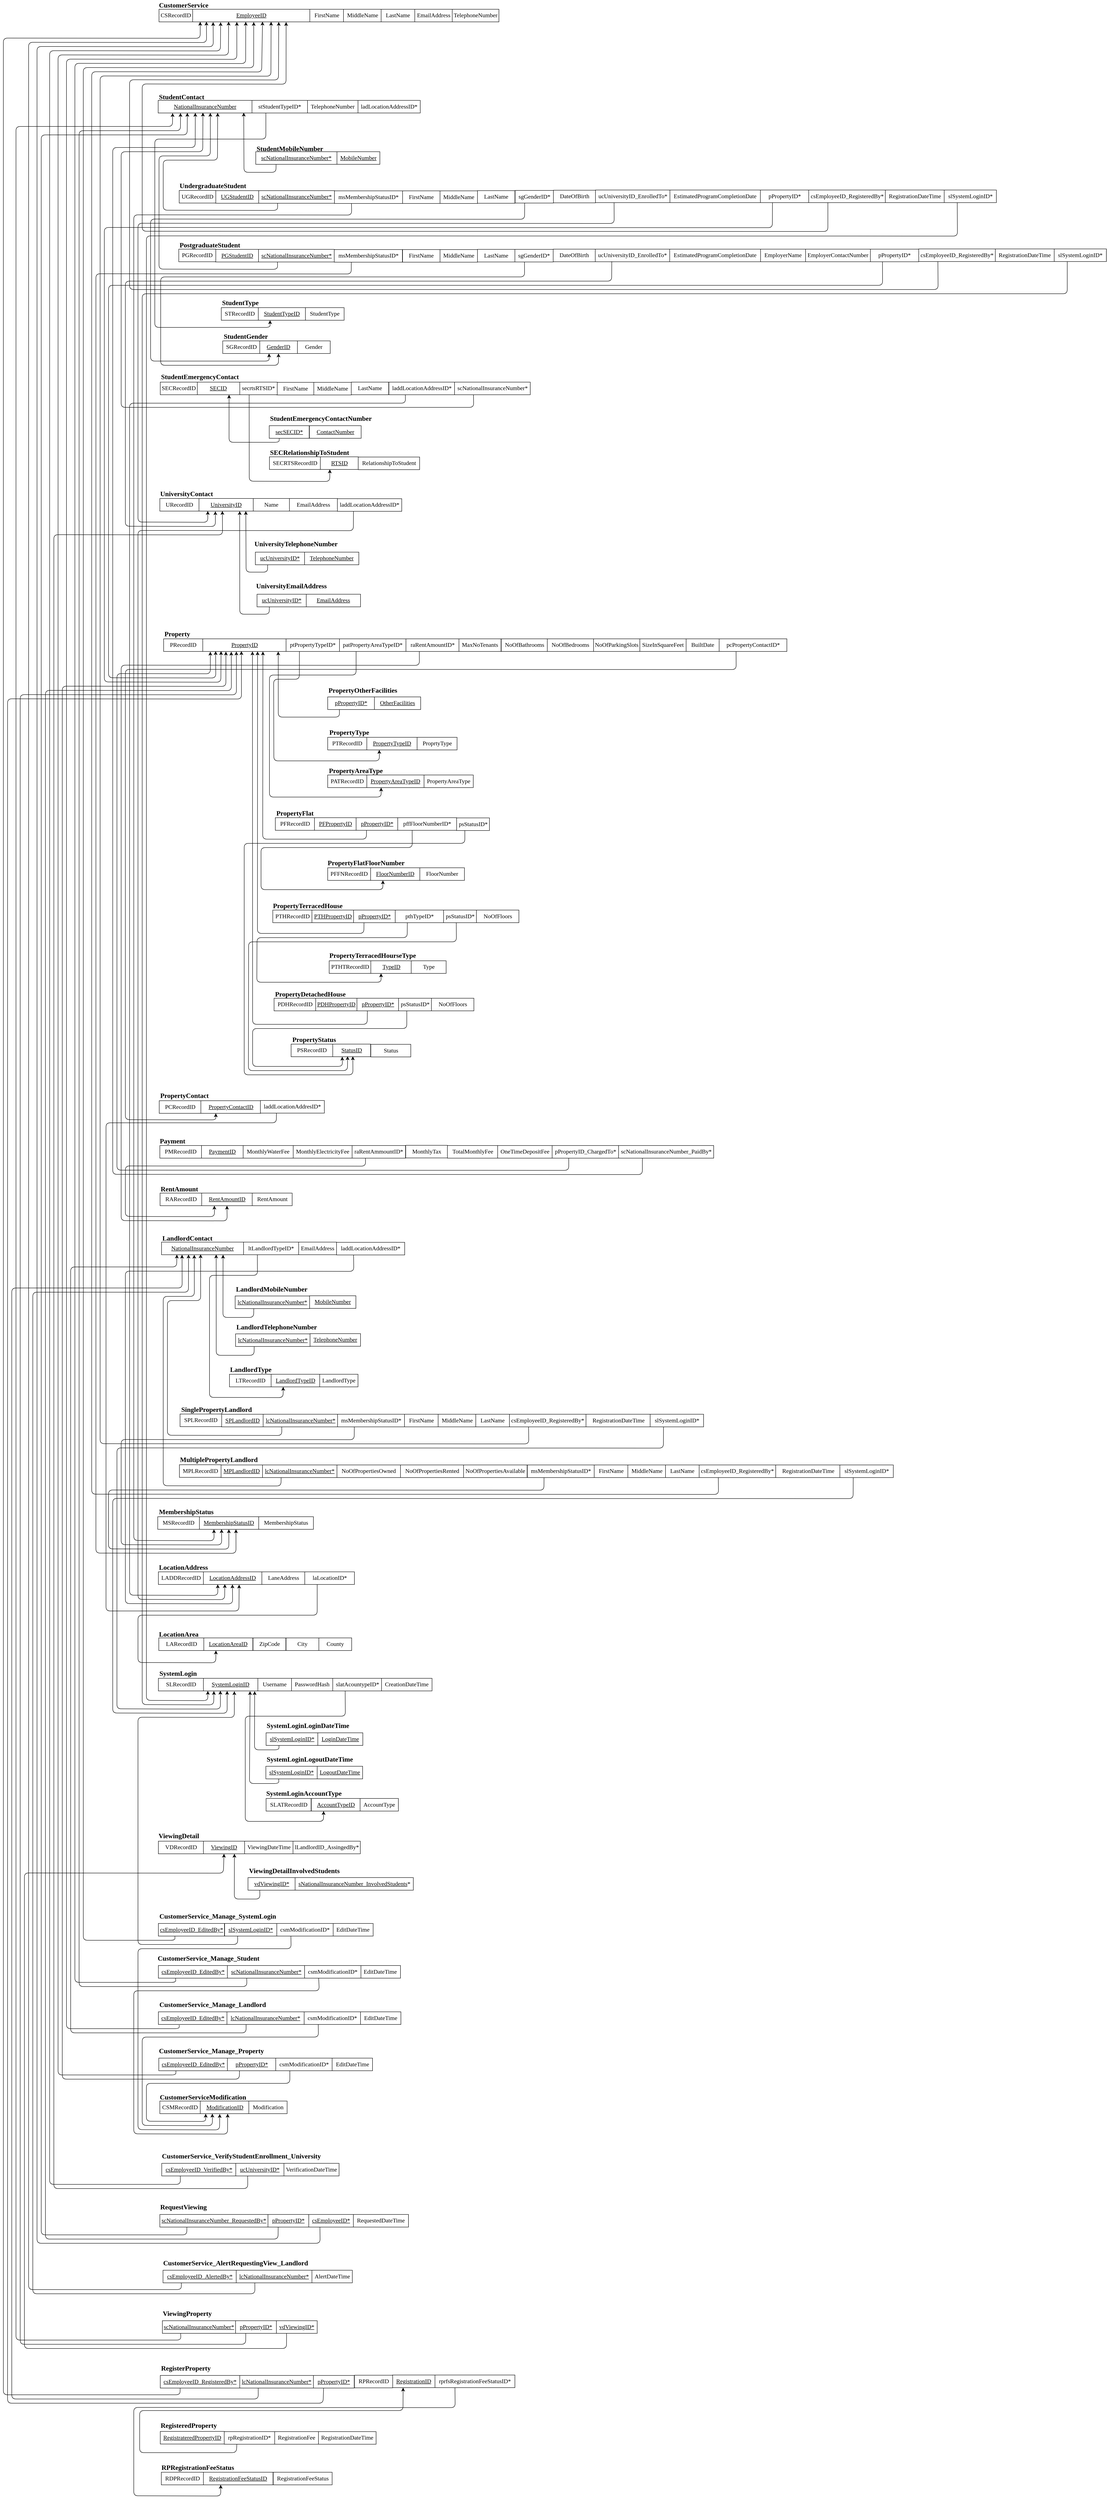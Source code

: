 <mxfile version="12.2.2" type="device" pages="1"><diagram id="bx-ZTYG9bVRK6xC262lA" name="Page-1"><mxGraphModel dx="-1584" dy="6806" grid="1" gridSize="10" guides="1" tooltips="1" connect="1" arrows="1" fold="1" page="1" pageScale="1" pageWidth="2670" pageHeight="6000" math="0" shadow="0"><root><mxCell id="0"/><mxCell id="1" parent="0"/><mxCell id="yb7GhobQxQ8tGci65pCE-1" value="&lt;font style=&quot;font-size: 16px&quot; face=&quot;Times New Roman&quot;&gt;StudentContact&lt;/font&gt;" style="text;html=1;resizable=0;points=[];autosize=1;align=left;verticalAlign=top;spacingTop=-4;fontSize=16;fontStyle=1" parent="1" vertex="1"><mxGeometry x="3073.5" y="-5750.5" width="110" height="20" as="geometry"/></mxCell><mxCell id="yb7GhobQxQ8tGci65pCE-2" value="&lt;u&gt;NationalInsuranceNumber&lt;/u&gt;" style="rounded=0;whiteSpace=wrap;html=1;fontSize=14;fontFamily=Times New Roman;" parent="1" vertex="1"><mxGeometry x="3074" y="-5729.5" width="223" height="30" as="geometry"/></mxCell><mxCell id="yb7GhobQxQ8tGci65pCE-3" value="TelephoneNumber" style="rounded=0;whiteSpace=wrap;html=1;fontSize=14;fontFamily=Times New Roman;" parent="1" vertex="1"><mxGeometry x="3429" y="-5729.5" width="120" height="30" as="geometry"/></mxCell><mxCell id="yb7GhobQxQ8tGci65pCE-4" value="ladLocationAddressID*" style="rounded=0;whiteSpace=wrap;html=1;fontSize=14;fontFamily=Times New Roman;" parent="1" vertex="1"><mxGeometry x="3549" y="-5729.5" width="148" height="30" as="geometry"/></mxCell><mxCell id="yb7GhobQxQ8tGci65pCE-5" value="stStudentTypeID*" style="rounded=0;whiteSpace=wrap;html=1;fontSize=14;fontFamily=Times New Roman;" parent="1" vertex="1"><mxGeometry x="3297" y="-5729.5" width="132" height="30" as="geometry"/></mxCell><mxCell id="yb7GhobQxQ8tGci65pCE-6" value="&lt;font style=&quot;font-size: 16px&quot; face=&quot;Times New Roman&quot;&gt;LocationAddress&lt;/font&gt;" style="text;html=1;resizable=0;points=[];autosize=1;align=left;verticalAlign=top;spacingTop=-4;fontSize=16;fontStyle=1" parent="1" vertex="1"><mxGeometry x="3073.5" y="-2256" width="120" height="20" as="geometry"/></mxCell><mxCell id="yb7GhobQxQ8tGci65pCE-7" value="&lt;u&gt;LocationAddressID&lt;/u&gt;" style="rounded=0;whiteSpace=wrap;html=1;fontSize=14;fontFamily=Times New Roman;" parent="1" vertex="1"><mxGeometry x="3180.5" y="-2233" width="140" height="30" as="geometry"/></mxCell><mxCell id="yb7GhobQxQ8tGci65pCE-8" value="laLocationID*" style="rounded=0;whiteSpace=wrap;html=1;fontSize=14;fontFamily=Times New Roman;" parent="1" vertex="1"><mxGeometry x="3422.5" y="-2233" width="118" height="30" as="geometry"/></mxCell><mxCell id="yb7GhobQxQ8tGci65pCE-9" value="&lt;font style=&quot;font-size: 16px&quot; face=&quot;Times New Roman&quot;&gt;StudentEmergencyContact&lt;/font&gt;" style="text;html=1;resizable=0;points=[];autosize=1;align=left;verticalAlign=top;spacingTop=-4;fontSize=16;fontStyle=1" parent="1" vertex="1"><mxGeometry x="3078.5" y="-5085.5" width="190" height="20" as="geometry"/></mxCell><mxCell id="yb7GhobQxQ8tGci65pCE-10" value="&lt;u&gt;SECID&lt;/u&gt;" style="rounded=0;whiteSpace=wrap;html=1;fontSize=14;fontFamily=Times New Roman;" parent="1" vertex="1"><mxGeometry x="3166" y="-5060" width="102" height="30" as="geometry"/></mxCell><mxCell id="yb7GhobQxQ8tGci65pCE-11" value="FirstName" style="rounded=0;whiteSpace=wrap;html=1;fontSize=14;fontFamily=Times New Roman;" parent="1" vertex="1"><mxGeometry x="3356" y="-5059.5" width="89" height="30" as="geometry"/></mxCell><mxCell id="yb7GhobQxQ8tGci65pCE-12" value="MiddleName" style="rounded=0;whiteSpace=wrap;html=1;fontSize=14;fontFamily=Times New Roman;" parent="1" vertex="1"><mxGeometry x="3444" y="-5059.5" width="89" height="30" as="geometry"/></mxCell><mxCell id="yb7GhobQxQ8tGci65pCE-13" value="LastName" style="rounded=0;whiteSpace=wrap;html=1;fontSize=14;fontFamily=Times New Roman;" parent="1" vertex="1"><mxGeometry x="3533" y="-5060" width="89" height="30" as="geometry"/></mxCell><mxCell id="yb7GhobQxQ8tGci65pCE-14" value="scNationalInsuranceNumber*" style="rounded=0;whiteSpace=wrap;html=1;fontSize=14;fontFamily=Times New Roman;" parent="1" vertex="1"><mxGeometry x="3778.5" y="-5060" width="180" height="30" as="geometry"/></mxCell><mxCell id="yb7GhobQxQ8tGci65pCE-15" value="secrtsRTSID*" style="rounded=0;whiteSpace=wrap;html=1;fontSize=14;fontFamily=Times New Roman;" parent="1" vertex="1"><mxGeometry x="3268" y="-5060" width="89" height="30" as="geometry"/></mxCell><mxCell id="yb7GhobQxQ8tGci65pCE-16" value="laddLocationAddressID*" style="rounded=0;whiteSpace=wrap;html=1;fontSize=14;fontFamily=Times New Roman;" parent="1" vertex="1"><mxGeometry x="3622.5" y="-5060" width="156" height="30" as="geometry"/></mxCell><mxCell id="yb7GhobQxQ8tGci65pCE-17" value="LaneAddress" style="rounded=0;whiteSpace=wrap;html=1;fontSize=14;fontFamily=Times New Roman;" parent="1" vertex="1"><mxGeometry x="3320.5" y="-2233" width="102" height="30" as="geometry"/></mxCell><mxCell id="yb7GhobQxQ8tGci65pCE-18" value="&lt;u&gt;UniversityID&lt;/u&gt;" style="rounded=0;whiteSpace=wrap;html=1;fontSize=14;fontFamily=Times New Roman;" parent="1" vertex="1"><mxGeometry x="3171" y="-4783.5" width="129" height="30" as="geometry"/></mxCell><mxCell id="yb7GhobQxQ8tGci65pCE-19" value="&lt;font style=&quot;font-size: 16px&quot; face=&quot;Times New Roman&quot;&gt;UniversityContact&lt;/font&gt;" style="text;html=1;resizable=0;points=[];autosize=1;align=left;verticalAlign=top;spacingTop=-4;fontSize=16;fontStyle=1" parent="1" vertex="1"><mxGeometry x="3076.5" y="-4807.5" width="130" height="20" as="geometry"/></mxCell><mxCell id="yb7GhobQxQ8tGci65pCE-20" value="Name" style="rounded=0;whiteSpace=wrap;html=1;fontSize=14;fontFamily=Times New Roman;" parent="1" vertex="1"><mxGeometry x="3300" y="-4783.5" width="86" height="30" as="geometry"/></mxCell><mxCell id="yb7GhobQxQ8tGci65pCE-21" value="EmailAddress" style="rounded=0;whiteSpace=wrap;html=1;fontSize=14;fontFamily=Times New Roman;" parent="1" vertex="1"><mxGeometry x="3386" y="-4783.5" width="114" height="30" as="geometry"/></mxCell><mxCell id="yb7GhobQxQ8tGci65pCE-22" value="laddLocationAddressID*" style="rounded=0;whiteSpace=wrap;html=1;fontSize=14;fontFamily=Times New Roman;" parent="1" vertex="1"><mxGeometry x="3500" y="-4783" width="153" height="30" as="geometry"/></mxCell><mxCell id="yb7GhobQxQ8tGci65pCE-23" value="&lt;font style=&quot;font-size: 16px&quot; face=&quot;Times New Roman&quot;&gt;PropertyContact&lt;/font&gt;" style="text;html=1;resizable=0;points=[];autosize=1;align=left;verticalAlign=top;spacingTop=-4;fontSize=16;fontStyle=1" parent="1" vertex="1"><mxGeometry x="3076.5" y="-3377" width="120" height="20" as="geometry"/></mxCell><mxCell id="yb7GhobQxQ8tGci65pCE-24" value="&lt;u&gt;PropertyContactID&lt;/u&gt;" style="rounded=0;whiteSpace=wrap;html=1;fontSize=14;fontFamily=Times New Roman;" parent="1" vertex="1"><mxGeometry x="3175.5" y="-3352.5" width="142" height="30" as="geometry"/></mxCell><mxCell id="yb7GhobQxQ8tGci65pCE-25" value="laddLocationAddresID*" style="rounded=0;whiteSpace=wrap;html=1;fontSize=14;fontFamily=Times New Roman;" parent="1" vertex="1"><mxGeometry x="3317" y="-3353" width="152" height="30" as="geometry"/></mxCell><mxCell id="yb7GhobQxQ8tGci65pCE-26" value="&lt;font face=&quot;Times New Roman&quot;&gt;LandlordContact&lt;/font&gt;" style="text;html=1;resizable=0;points=[];autosize=1;align=left;verticalAlign=top;spacingTop=-4;fontSize=16;fontStyle=1" parent="1" vertex="1"><mxGeometry x="3081.5" y="-3038" width="120" height="20" as="geometry"/></mxCell><mxCell id="yb7GhobQxQ8tGci65pCE-27" value="&lt;u&gt;NationalInsuranceNumber&lt;/u&gt;" style="rounded=0;whiteSpace=wrap;html=1;fontSize=14;fontFamily=Times New Roman;" parent="1" vertex="1"><mxGeometry x="3082" y="-3016.5" width="195" height="30" as="geometry"/></mxCell><mxCell id="yb7GhobQxQ8tGci65pCE-28" value="EmailAddress" style="rounded=0;whiteSpace=wrap;html=1;fontSize=14;fontFamily=Times New Roman;" parent="1" vertex="1"><mxGeometry x="3408" y="-3016.5" width="90" height="30" as="geometry"/></mxCell><mxCell id="yb7GhobQxQ8tGci65pCE-29" value="laddLocationAddressID*" style="rounded=0;whiteSpace=wrap;html=1;fontSize=14;fontFamily=Times New Roman;" parent="1" vertex="1"><mxGeometry x="3498" y="-3016" width="162" height="30" as="geometry"/></mxCell><mxCell id="yb7GhobQxQ8tGci65pCE-30" value="ltLandlordTypeID*" style="rounded=0;whiteSpace=wrap;html=1;fontSize=14;fontFamily=Times New Roman;" parent="1" vertex="1"><mxGeometry x="3277" y="-3016.5" width="131" height="30" as="geometry"/></mxCell><mxCell id="yb7GhobQxQ8tGci65pCE-31" value="FirstName" style="rounded=0;whiteSpace=wrap;html=1;fontSize=14;fontFamily=Times New Roman;" parent="1" vertex="1"><mxGeometry x="3655" y="-5514.5" width="89" height="30" as="geometry"/></mxCell><mxCell id="yb7GhobQxQ8tGci65pCE-32" value="MiddleName" style="rounded=0;whiteSpace=wrap;html=1;fontSize=14;fontFamily=Times New Roman;" parent="1" vertex="1"><mxGeometry x="3744" y="-5514.5" width="89" height="30" as="geometry"/></mxCell><mxCell id="yb7GhobQxQ8tGci65pCE-33" value="LastName" style="rounded=0;whiteSpace=wrap;html=1;fontSize=14;fontFamily=Times New Roman;" parent="1" vertex="1"><mxGeometry x="3833" y="-5515" width="89" height="30" as="geometry"/></mxCell><mxCell id="yb7GhobQxQ8tGci65pCE-34" value="DateOfBirth" style="rounded=0;whiteSpace=wrap;html=1;fontSize=14;fontFamily=Times New Roman;" parent="1" vertex="1"><mxGeometry x="4013.5" y="-5516" width="100" height="30" as="geometry"/></mxCell><mxCell id="yb7GhobQxQ8tGci65pCE-35" value="EstimatedProgramCompletionDate" style="rounded=0;whiteSpace=wrap;html=1;fontSize=14;fontFamily=Times New Roman;" parent="1" vertex="1"><mxGeometry x="4289.5" y="-5516.5" width="216" height="30" as="geometry"/></mxCell><mxCell id="yb7GhobQxQ8tGci65pCE-36" value="msMembershipStatusID*" style="rounded=0;whiteSpace=wrap;html=1;fontSize=14;fontFamily=Times New Roman;" parent="1" vertex="1"><mxGeometry x="3492.5" y="-5375" width="162" height="30" as="geometry"/></mxCell><mxCell id="yb7GhobQxQ8tGci65pCE-37" value="ucUniversityID_EnrolledTo*" style="rounded=0;whiteSpace=wrap;html=1;fontSize=14;fontFamily=Times New Roman;" parent="1" vertex="1"><mxGeometry x="4113" y="-5376" width="177" height="30" as="geometry"/></mxCell><mxCell id="yb7GhobQxQ8tGci65pCE-38" value="csEmployeeID_RegisteredBy*" style="rounded=0;whiteSpace=wrap;html=1;fontSize=14;fontFamily=Times New Roman;" parent="1" vertex="1"><mxGeometry x="4620.5" y="-5516.5" width="182" height="30" as="geometry"/></mxCell><mxCell id="yb7GhobQxQ8tGci65pCE-39" value="RegistrationDateTime" style="rounded=0;whiteSpace=wrap;html=1;fontSize=14;fontFamily=Times New Roman;" parent="1" vertex="1"><mxGeometry x="4802.5" y="-5516.5" width="140" height="30" as="geometry"/></mxCell><mxCell id="yb7GhobQxQ8tGci65pCE-40" value="slSystemLoginID*" style="rounded=0;whiteSpace=wrap;html=1;fontSize=14;fontFamily=Times New Roman;" parent="1" vertex="1"><mxGeometry x="4942.5" y="-5516.5" width="124" height="30" as="geometry"/></mxCell><mxCell id="yb7GhobQxQ8tGci65pCE-41" value="sgGenderID*" style="rounded=0;whiteSpace=wrap;html=1;fontSize=14;fontFamily=Times New Roman;" parent="1" vertex="1"><mxGeometry x="3922.5" y="-5515.5" width="91" height="30" as="geometry"/></mxCell><mxCell id="yb7GhobQxQ8tGci65pCE-42" value="EmployerName" style="rounded=0;whiteSpace=wrap;html=1;fontSize=14;fontFamily=Times New Roman;" parent="1" vertex="1"><mxGeometry x="4506" y="-5376" width="107" height="30" as="geometry"/></mxCell><mxCell id="yb7GhobQxQ8tGci65pCE-43" value="EmployerContactNumber" style="rounded=0;whiteSpace=wrap;html=1;fontSize=14;fontFamily=Times New Roman;" parent="1" vertex="1"><mxGeometry x="4613" y="-5376" width="154" height="30" as="geometry"/></mxCell><mxCell id="yb7GhobQxQ8tGci65pCE-44" value="&lt;font style=&quot;font-size: 16px&quot; face=&quot;Times New Roman&quot;&gt;UndergraduateStudent&lt;/font&gt;" style="text;html=1;resizable=0;points=[];autosize=1;align=left;verticalAlign=top;spacingTop=-4;fontSize=16;fontStyle=1" parent="1" vertex="1"><mxGeometry x="3122.5" y="-5539.5" width="160" height="20" as="geometry"/></mxCell><mxCell id="yb7GhobQxQ8tGci65pCE-45" value="&lt;u&gt;UGStudentID&lt;/u&gt;" style="rounded=0;whiteSpace=wrap;html=1;fontSize=14;fontFamily=Times New Roman;" parent="1" vertex="1"><mxGeometry x="3211" y="-5515" width="102" height="30" as="geometry"/></mxCell><mxCell id="yb7GhobQxQ8tGci65pCE-46" value="&lt;span&gt;scNationalInsuranceNumber*&lt;/span&gt;" style="rounded=0;whiteSpace=wrap;html=1;fontSize=14;fontFamily=Times New Roman;fontStyle=4" parent="1" vertex="1"><mxGeometry x="3313" y="-5515" width="180" height="30" as="geometry"/></mxCell><mxCell id="yb7GhobQxQ8tGci65pCE-47" value="&lt;font style=&quot;font-size: 16px&quot; face=&quot;Times New Roman&quot;&gt;PostgraduateStudent&lt;/font&gt;" style="text;html=1;resizable=0;points=[];autosize=1;align=left;verticalAlign=top;spacingTop=-4;fontSize=16;fontStyle=1" parent="1" vertex="1"><mxGeometry x="3122.5" y="-5398.5" width="150" height="20" as="geometry"/></mxCell><mxCell id="yb7GhobQxQ8tGci65pCE-48" value="&lt;u&gt;PGStudentID&lt;/u&gt;" style="rounded=0;whiteSpace=wrap;html=1;fontSize=14;fontFamily=Times New Roman;" parent="1" vertex="1"><mxGeometry x="3210.5" y="-5375.5" width="102" height="30" as="geometry"/></mxCell><mxCell id="yb7GhobQxQ8tGci65pCE-49" value="&lt;span&gt;scNationalInsuranceNumber*&lt;/span&gt;" style="rounded=0;whiteSpace=wrap;html=1;fontSize=14;fontFamily=Times New Roman;fontStyle=4;" parent="1" vertex="1"><mxGeometry x="3312.5" y="-5375.5" width="180" height="30" as="geometry"/></mxCell><mxCell id="yb7GhobQxQ8tGci65pCE-50" value="FirstName" style="rounded=0;whiteSpace=wrap;html=1;fontSize=14;fontFamily=Times New Roman;" parent="1" vertex="1"><mxGeometry x="3655" y="-5375" width="89" height="30" as="geometry"/></mxCell><mxCell id="yb7GhobQxQ8tGci65pCE-51" value="MiddleName" style="rounded=0;whiteSpace=wrap;html=1;fontSize=14;fontFamily=Times New Roman;" parent="1" vertex="1"><mxGeometry x="3744" y="-5375" width="89" height="30" as="geometry"/></mxCell><mxCell id="yb7GhobQxQ8tGci65pCE-52" value="LastName" style="rounded=0;whiteSpace=wrap;html=1;fontSize=14;fontFamily=Times New Roman;" parent="1" vertex="1"><mxGeometry x="3833" y="-5375.5" width="89" height="30" as="geometry"/></mxCell><mxCell id="yb7GhobQxQ8tGci65pCE-53" value="DateOfBirth" style="rounded=0;whiteSpace=wrap;html=1;fontSize=14;fontFamily=Times New Roman;" parent="1" vertex="1"><mxGeometry x="4013" y="-5376" width="100" height="30" as="geometry"/></mxCell><mxCell id="yb7GhobQxQ8tGci65pCE-54" value="sgGenderID*" style="rounded=0;whiteSpace=wrap;html=1;fontSize=14;fontFamily=Times New Roman;" parent="1" vertex="1"><mxGeometry x="3922" y="-5375.5" width="91" height="30" as="geometry"/></mxCell><mxCell id="yb7GhobQxQ8tGci65pCE-55" value="msMembershipStatusID*" style="rounded=0;whiteSpace=wrap;html=1;fontSize=14;fontFamily=Times New Roman;" parent="1" vertex="1"><mxGeometry x="3493" y="-5514.5" width="162" height="30" as="geometry"/></mxCell><mxCell id="yb7GhobQxQ8tGci65pCE-56" value="ucUniversityID_EnrolledTo*" style="rounded=0;whiteSpace=wrap;html=1;fontSize=14;fontFamily=Times New Roman;" parent="1" vertex="1"><mxGeometry x="4113.5" y="-5516.5" width="177" height="30" as="geometry"/></mxCell><mxCell id="yb7GhobQxQ8tGci65pCE-57" value="EstimatedProgramCompletionDate" style="rounded=0;whiteSpace=wrap;html=1;fontSize=14;fontFamily=Times New Roman;" parent="1" vertex="1"><mxGeometry x="4290" y="-5376" width="216" height="30" as="geometry"/></mxCell><mxCell id="yb7GhobQxQ8tGci65pCE-58" value="csEmployeeID_RegisteredBy*" style="rounded=0;whiteSpace=wrap;html=1;fontSize=14;fontFamily=Times New Roman;" parent="1" vertex="1"><mxGeometry x="4882" y="-5376.5" width="182" height="30" as="geometry"/></mxCell><mxCell id="yb7GhobQxQ8tGci65pCE-59" value="RegistrationDateTime" style="rounded=0;whiteSpace=wrap;html=1;fontSize=14;fontFamily=Times New Roman;" parent="1" vertex="1"><mxGeometry x="5064" y="-5376.5" width="140" height="30" as="geometry"/></mxCell><mxCell id="yb7GhobQxQ8tGci65pCE-60" value="slSystemLoginID*" style="rounded=0;whiteSpace=wrap;html=1;fontSize=14;fontFamily=Times New Roman;" parent="1" vertex="1"><mxGeometry x="5204" y="-5376.5" width="124" height="30" as="geometry"/></mxCell><mxCell id="yb7GhobQxQ8tGci65pCE-61" value="&lt;font style=&quot;font-size: 16px&quot; face=&quot;Times New Roman&quot;&gt;Property&lt;/font&gt;" style="text;html=1;resizable=0;points=[];autosize=1;align=left;verticalAlign=top;spacingTop=-4;fontSize=16;fontStyle=1" parent="1" vertex="1"><mxGeometry x="3087" y="-4474.5" width="70" height="20" as="geometry"/></mxCell><mxCell id="yb7GhobQxQ8tGci65pCE-62" value="&lt;u&gt;PropertyID&lt;/u&gt;" style="rounded=0;whiteSpace=wrap;html=1;fontSize=14;fontFamily=Times New Roman;" parent="1" vertex="1"><mxGeometry x="3179.5" y="-4450" width="199" height="30" as="geometry"/></mxCell><mxCell id="yb7GhobQxQ8tGci65pCE-63" value="psStatusID*" style="rounded=0;whiteSpace=wrap;html=1;fontSize=14;fontFamily=Times New Roman;" parent="1" vertex="1"><mxGeometry x="3783.5" y="-4024.5" width="78" height="30" as="geometry"/></mxCell><mxCell id="yb7GhobQxQ8tGci65pCE-64" value="raRentAmountID*" style="rounded=0;whiteSpace=wrap;html=1;fontSize=14;fontFamily=Times New Roman;" parent="1" vertex="1"><mxGeometry x="3663" y="-4450" width="127" height="30" as="geometry"/></mxCell><mxCell id="yb7GhobQxQ8tGci65pCE-65" value="MaxNoTenants" style="rounded=0;whiteSpace=wrap;html=1;fontSize=14;fontFamily=Times New Roman;" parent="1" vertex="1"><mxGeometry x="3789" y="-4450" width="100" height="30" as="geometry"/></mxCell><mxCell id="yb7GhobQxQ8tGci65pCE-66" value="NoOfBathrooms" style="rounded=0;whiteSpace=wrap;html=1;fontSize=14;fontFamily=Times New Roman;" parent="1" vertex="1"><mxGeometry x="3889.5" y="-4450" width="110" height="30" as="geometry"/></mxCell><mxCell id="yb7GhobQxQ8tGci65pCE-67" value="NoOfBedrooms" style="rounded=0;whiteSpace=wrap;html=1;fontSize=14;fontFamily=Times New Roman;" parent="1" vertex="1"><mxGeometry x="3999" y="-4450" width="110" height="30" as="geometry"/></mxCell><mxCell id="yb7GhobQxQ8tGci65pCE-68" value="patPropertyAreaTypeID*" style="rounded=0;whiteSpace=wrap;html=1;fontSize=14;fontFamily=Times New Roman;" parent="1" vertex="1"><mxGeometry x="3505" y="-4450" width="158" height="30" as="geometry"/></mxCell><mxCell id="yb7GhobQxQ8tGci65pCE-69" value="NoOfParkingSlots" style="rounded=0;whiteSpace=wrap;html=1;fontSize=14;fontFamily=Times New Roman;" parent="1" vertex="1"><mxGeometry x="4109" y="-4450" width="110" height="30" as="geometry"/></mxCell><mxCell id="yb7GhobQxQ8tGci65pCE-71" value="SizeInSquareFeet" style="rounded=0;whiteSpace=wrap;html=1;fontSize=14;fontFamily=Times New Roman;" parent="1" vertex="1"><mxGeometry x="4219" y="-4450" width="110" height="30" as="geometry"/></mxCell><mxCell id="yb7GhobQxQ8tGci65pCE-72" value="ptPropertyTypeID*" style="rounded=0;whiteSpace=wrap;html=1;fontSize=14;fontFamily=Times New Roman;" parent="1" vertex="1"><mxGeometry x="3378" y="-4450" width="127" height="30" as="geometry"/></mxCell><mxCell id="yb7GhobQxQ8tGci65pCE-73" value="BuiltDate" style="rounded=0;whiteSpace=wrap;html=1;fontSize=14;fontFamily=Times New Roman;" parent="1" vertex="1"><mxGeometry x="4329" y="-4450" width="79" height="30" as="geometry"/></mxCell><mxCell id="yb7GhobQxQ8tGci65pCE-74" value="&lt;u&gt;PFPropertyID&lt;/u&gt;" style="rounded=0;whiteSpace=wrap;html=1;fontSize=14;fontFamily=Times New Roman;" parent="1" vertex="1"><mxGeometry x="3445.5" y="-4025" width="99" height="30" as="geometry"/></mxCell><mxCell id="yb7GhobQxQ8tGci65pCE-75" value="&lt;font style=&quot;font-size: 16px&quot; face=&quot;Times New Roman&quot;&gt;PropertyFlat&lt;/font&gt;" style="text;html=1;resizable=0;points=[];autosize=1;align=left;verticalAlign=top;spacingTop=-4;fontSize=16;fontStyle=1" parent="1" vertex="1"><mxGeometry x="3352.5" y="-4048" width="100" height="20" as="geometry"/></mxCell><mxCell id="yb7GhobQxQ8tGci65pCE-76" value="pffFloorNumberID*" style="rounded=0;whiteSpace=wrap;html=1;fontSize=14;fontFamily=Times New Roman;" parent="1" vertex="1"><mxGeometry x="3642.5" y="-4025" width="141" height="30" as="geometry"/></mxCell><mxCell id="yb7GhobQxQ8tGci65pCE-77" value="&lt;span&gt;pPropertyID*&lt;/span&gt;" style="rounded=0;whiteSpace=wrap;html=1;fontSize=14;fontFamily=Times New Roman;fontStyle=4" parent="1" vertex="1"><mxGeometry x="3544.5" y="-4025" width="99" height="30" as="geometry"/></mxCell><mxCell id="yb7GhobQxQ8tGci65pCE-78" value="&lt;u&gt;PTHPropertyID&lt;/u&gt;" style="rounded=0;whiteSpace=wrap;html=1;fontSize=14;fontFamily=Times New Roman;" parent="1" vertex="1"><mxGeometry x="3439.5" y="-3805.5" width="99" height="30" as="geometry"/></mxCell><mxCell id="yb7GhobQxQ8tGci65pCE-79" value="&lt;font style=&quot;font-size: 16px&quot; face=&quot;Times New Roman&quot;&gt;PropertyTerracedHouse&lt;/font&gt;" style="text;html=1;resizable=0;points=[];autosize=1;align=left;verticalAlign=top;spacingTop=-4;fontSize=16;fontStyle=1" parent="1" vertex="1"><mxGeometry x="3344.5" y="-3828.5" width="170" height="20" as="geometry"/></mxCell><mxCell id="yb7GhobQxQ8tGci65pCE-80" value="pthTypeID*" style="rounded=0;whiteSpace=wrap;html=1;fontSize=14;fontFamily=Times New Roman;" parent="1" vertex="1"><mxGeometry x="3637.5" y="-3805.5" width="115" height="30" as="geometry"/></mxCell><mxCell id="yb7GhobQxQ8tGci65pCE-81" value="&lt;span&gt;pPropertyID*&lt;/span&gt;" style="rounded=0;whiteSpace=wrap;html=1;fontSize=14;fontFamily=Times New Roman;fontStyle=4" parent="1" vertex="1"><mxGeometry x="3538.5" y="-3805.5" width="99" height="30" as="geometry"/></mxCell><mxCell id="yb7GhobQxQ8tGci65pCE-82" value="&lt;u&gt;PDHPropertyID&lt;/u&gt;" style="rounded=0;whiteSpace=wrap;html=1;fontSize=14;fontFamily=Times New Roman;" parent="1" vertex="1"><mxGeometry x="3447.5" y="-3596" width="99" height="30" as="geometry"/></mxCell><mxCell id="yb7GhobQxQ8tGci65pCE-83" value="&lt;font style=&quot;font-size: 16px&quot; face=&quot;Times New Roman&quot;&gt;PropertyDetachedHouse&lt;/font&gt;" style="text;html=1;resizable=0;points=[];autosize=1;align=left;verticalAlign=top;spacingTop=-4;fontSize=16;fontStyle=1" parent="1" vertex="1"><mxGeometry x="3350" y="-3618.5" width="170" height="20" as="geometry"/></mxCell><mxCell id="yb7GhobQxQ8tGci65pCE-84" value="&lt;span&gt;pPropertyID*&lt;/span&gt;" style="rounded=0;whiteSpace=wrap;html=1;fontSize=14;fontFamily=Times New Roman;fontStyle=4" parent="1" vertex="1"><mxGeometry x="3546.5" y="-3596" width="99" height="30" as="geometry"/></mxCell><mxCell id="yb7GhobQxQ8tGci65pCE-85" value="psStatusID*" style="rounded=0;whiteSpace=wrap;html=1;fontSize=14;fontFamily=Times New Roman;" parent="1" vertex="1"><mxGeometry x="3752.5" y="-3805.5" width="78" height="30" as="geometry"/></mxCell><mxCell id="yb7GhobQxQ8tGci65pCE-86" value="NoOfFloors" style="rounded=0;whiteSpace=wrap;html=1;fontSize=14;fontFamily=Times New Roman;" parent="1" vertex="1"><mxGeometry x="3830.5" y="-3805.5" width="101" height="30" as="geometry"/></mxCell><mxCell id="yb7GhobQxQ8tGci65pCE-87" value="psStatusID*" style="rounded=0;whiteSpace=wrap;html=1;fontSize=14;fontFamily=Times New Roman;" parent="1" vertex="1"><mxGeometry x="3645.5" y="-3596" width="78" height="30" as="geometry"/></mxCell><mxCell id="yb7GhobQxQ8tGci65pCE-88" value="NoOfFloors" style="rounded=0;whiteSpace=wrap;html=1;fontSize=14;fontFamily=Times New Roman;" parent="1" vertex="1"><mxGeometry x="3723.5" y="-3596" width="101" height="30" as="geometry"/></mxCell><mxCell id="yb7GhobQxQ8tGci65pCE-89" value="&lt;span&gt;csEmployeeID_RegisteredBy*&lt;br&gt;&lt;/span&gt;" style="rounded=0;whiteSpace=wrap;html=1;fontSize=14;fontFamily=Times New Roman;fontStyle=4" parent="1" vertex="1"><mxGeometry x="3079" y="-323.5" width="189" height="30" as="geometry"/></mxCell><mxCell id="yb7GhobQxQ8tGci65pCE-90" value="lcNationalInsuranceNumber*" style="rounded=0;whiteSpace=wrap;html=1;fontSize=14;fontFamily=Times New Roman;fontStyle=4" parent="1" vertex="1"><mxGeometry x="3268" y="-323.5" width="175" height="30" as="geometry"/></mxCell><mxCell id="yb7GhobQxQ8tGci65pCE-91" value="pPropertyID*" style="rounded=0;whiteSpace=wrap;html=1;fontSize=14;fontFamily=Times New Roman;fontStyle=4" parent="1" vertex="1"><mxGeometry x="3443" y="-323.5" width="97" height="30" as="geometry"/></mxCell><mxCell id="yb7GhobQxQ8tGci65pCE-92" value="&lt;font face=&quot;Times New Roman&quot;&gt;RegisterProperty&lt;/font&gt;" style="text;html=1;resizable=0;points=[];autosize=1;align=left;verticalAlign=top;spacingTop=-4;fontSize=16;fontStyle=1" parent="1" vertex="1"><mxGeometry x="3079" y="-353.5" width="120" height="20" as="geometry"/></mxCell><mxCell id="yb7GhobQxQ8tGci65pCE-93" value="&lt;u&gt;RegistrationID&lt;/u&gt;" style="rounded=0;whiteSpace=wrap;html=1;fontSize=14;fontFamily=Times New Roman;fontStyle=0" parent="1" vertex="1"><mxGeometry x="3631" y="-324.5" width="101" height="30" as="geometry"/></mxCell><mxCell id="yb7GhobQxQ8tGci65pCE-94" value="RegistrationFee" style="rounded=0;whiteSpace=wrap;html=1;fontSize=14;fontFamily=Times New Roman;fontStyle=0" parent="1" vertex="1"><mxGeometry x="3351" y="-190" width="104" height="30" as="geometry"/></mxCell><mxCell id="yb7GhobQxQ8tGci65pCE-95" value="rprfsRegistrationFeeStatusID*" style="rounded=0;whiteSpace=wrap;html=1;fontSize=14;fontFamily=Times New Roman;fontStyle=0" parent="1" vertex="1"><mxGeometry x="3732" y="-324.5" width="190" height="30" as="geometry"/></mxCell><mxCell id="yb7GhobQxQ8tGci65pCE-96" value="RPRecordID" style="rounded=0;whiteSpace=wrap;html=1;fontSize=14;fontFamily=Times New Roman;fontStyle=0" parent="1" vertex="1"><mxGeometry x="3540.5" y="-324" width="91" height="30" as="geometry"/></mxCell><mxCell id="yb7GhobQxQ8tGci65pCE-97" value="&lt;font face=&quot;Times New Roman&quot;&gt;RegisteredProperty&lt;/font&gt;" style="text;html=1;resizable=0;points=[];autosize=1;align=left;verticalAlign=top;spacingTop=-4;fontSize=16;fontStyle=1" parent="1" vertex="1"><mxGeometry x="3078" y="-217.5" width="140" height="20" as="geometry"/></mxCell><mxCell id="yb7GhobQxQ8tGci65pCE-98" value="&lt;u&gt;RegistrateredPropertyID&lt;/u&gt;" style="rounded=0;whiteSpace=wrap;html=1;fontSize=14;fontFamily=Times New Roman;fontStyle=0" parent="1" vertex="1"><mxGeometry x="3079" y="-190.5" width="152" height="30" as="geometry"/></mxCell><mxCell id="yb7GhobQxQ8tGci65pCE-99" value="RegistrationDateTime" style="rounded=0;whiteSpace=wrap;html=1;fontSize=14;fontFamily=Times New Roman;fontStyle=0" parent="1" vertex="1"><mxGeometry x="3455" y="-190" width="137" height="30" as="geometry"/></mxCell><mxCell id="yb7GhobQxQ8tGci65pCE-100" value="pcPropertyContactID*" style="rounded=0;whiteSpace=wrap;html=1;fontSize=14;fontFamily=Times New Roman;" parent="1" vertex="1"><mxGeometry x="4407.5" y="-4450" width="161" height="30" as="geometry"/></mxCell><mxCell id="yb7GhobQxQ8tGci65pCE-103" value="FirstName" style="rounded=0;whiteSpace=wrap;html=1;fontSize=14;fontFamily=Times New Roman;" parent="1" vertex="1"><mxGeometry x="3659.5" y="-2607.5" width="80" height="30" as="geometry"/></mxCell><mxCell id="yb7GhobQxQ8tGci65pCE-104" value="MiddleName" style="rounded=0;whiteSpace=wrap;html=1;fontSize=14;fontFamily=Times New Roman;" parent="1" vertex="1"><mxGeometry x="3739.5" y="-2607.5" width="90" height="30" as="geometry"/></mxCell><mxCell id="yb7GhobQxQ8tGci65pCE-105" value="LastName" style="rounded=0;whiteSpace=wrap;html=1;fontSize=14;fontFamily=Times New Roman;" parent="1" vertex="1"><mxGeometry x="3829" y="-2607.5" width="80" height="30" as="geometry"/></mxCell><mxCell id="yb7GhobQxQ8tGci65pCE-106" value="msMembershipStatusID*" style="rounded=0;whiteSpace=wrap;html=1;fontSize=14;fontFamily=Times New Roman;" parent="1" vertex="1"><mxGeometry x="3500.5" y="-2607.5" width="159" height="30" as="geometry"/></mxCell><mxCell id="yb7GhobQxQ8tGci65pCE-107" value="csEmployeeID_RegisteredBy*" style="rounded=0;whiteSpace=wrap;html=1;fontSize=14;fontFamily=Times New Roman;" parent="1" vertex="1"><mxGeometry x="3909" y="-2607.5" width="182" height="30" as="geometry"/></mxCell><mxCell id="yb7GhobQxQ8tGci65pCE-108" value="RegistrationDateTime" style="rounded=0;whiteSpace=wrap;html=1;fontSize=14;fontFamily=Times New Roman;" parent="1" vertex="1"><mxGeometry x="4091" y="-2607.5" width="155" height="30" as="geometry"/></mxCell><mxCell id="yb7GhobQxQ8tGci65pCE-109" value="slSystemLoginID*" style="rounded=0;whiteSpace=wrap;html=1;fontSize=14;fontFamily=Times New Roman;" parent="1" vertex="1"><mxGeometry x="4243.5" y="-2607.5" width="127" height="30" as="geometry"/></mxCell><mxCell id="yb7GhobQxQ8tGci65pCE-110" value="&lt;font face=&quot;Times New Roman&quot;&gt;SinglePropertyLandlord&lt;/font&gt;" style="text;html=1;resizable=0;points=[];autosize=1;align=left;verticalAlign=top;spacingTop=-4;fontSize=16;fontStyle=1" parent="1" vertex="1"><mxGeometry x="3127" y="-2631.5" width="170" height="20" as="geometry"/></mxCell><mxCell id="yb7GhobQxQ8tGci65pCE-111" value="&lt;font face=&quot;Times New Roman&quot;&gt;MultiplePropertyLandlord&lt;/font&gt;" style="text;html=1;resizable=0;points=[];autosize=1;align=left;verticalAlign=top;spacingTop=-4;fontSize=16;fontStyle=1" parent="1" vertex="1"><mxGeometry x="3124" y="-2512" width="180" height="20" as="geometry"/></mxCell><mxCell id="yb7GhobQxQ8tGci65pCE-112" value="NoOfPropertiesOwned" style="rounded=0;whiteSpace=wrap;html=1;fontSize=14;fontFamily=Times New Roman;" parent="1" vertex="1"><mxGeometry x="3499" y="-2487" width="151" height="30" as="geometry"/></mxCell><mxCell id="yb7GhobQxQ8tGci65pCE-113" value="NoOfPropertiesRented" style="rounded=0;whiteSpace=wrap;html=1;fontSize=14;fontFamily=Times New Roman;" parent="1" vertex="1"><mxGeometry x="3650" y="-2487" width="151" height="30" as="geometry"/></mxCell><mxCell id="yb7GhobQxQ8tGci65pCE-114" value="NoOfPropertiesAvailable" style="rounded=0;whiteSpace=wrap;html=1;fontSize=14;fontFamily=Times New Roman;" parent="1" vertex="1"><mxGeometry x="3800" y="-2487" width="151" height="30" as="geometry"/></mxCell><mxCell id="yb7GhobQxQ8tGci65pCE-115" value="&lt;u&gt;SPLandlordID&lt;/u&gt;" style="rounded=0;whiteSpace=wrap;html=1;fontSize=14;fontFamily=Times New Roman;" parent="1" vertex="1"><mxGeometry x="3224.5" y="-2607.5" width="99" height="30" as="geometry"/></mxCell><mxCell id="yb7GhobQxQ8tGci65pCE-116" value="&lt;span&gt;lcNationalInsuranceNumber*&lt;/span&gt;" style="rounded=0;whiteSpace=wrap;html=1;fontSize=14;fontFamily=Times New Roman;fontStyle=4" parent="1" vertex="1"><mxGeometry x="3323.5" y="-2607.5" width="177" height="30" as="geometry"/></mxCell><mxCell id="yb7GhobQxQ8tGci65pCE-117" value="&lt;u&gt;MPLandlordID&lt;/u&gt;" style="rounded=0;whiteSpace=wrap;html=1;fontSize=14;fontFamily=Times New Roman;" parent="1" vertex="1"><mxGeometry x="3223" y="-2487" width="99" height="30" as="geometry"/></mxCell><mxCell id="yb7GhobQxQ8tGci65pCE-118" value="&lt;span&gt;lcNationalInsuranceNumber*&lt;/span&gt;" style="rounded=0;whiteSpace=wrap;html=1;fontSize=14;fontFamily=Times New Roman;fontStyle=4" parent="1" vertex="1"><mxGeometry x="3322" y="-2487" width="177" height="30" as="geometry"/></mxCell><mxCell id="yb7GhobQxQ8tGci65pCE-119" value="FirstName" style="rounded=0;whiteSpace=wrap;html=1;fontSize=14;fontFamily=Times New Roman;" parent="1" vertex="1"><mxGeometry x="4110.5" y="-2487" width="80" height="30" as="geometry"/></mxCell><mxCell id="yb7GhobQxQ8tGci65pCE-120" value="MiddleName" style="rounded=0;whiteSpace=wrap;html=1;fontSize=14;fontFamily=Times New Roman;" parent="1" vertex="1"><mxGeometry x="4190.5" y="-2487" width="90" height="30" as="geometry"/></mxCell><mxCell id="yb7GhobQxQ8tGci65pCE-121" value="LastName" style="rounded=0;whiteSpace=wrap;html=1;fontSize=14;fontFamily=Times New Roman;" parent="1" vertex="1"><mxGeometry x="4280" y="-2487" width="80" height="30" as="geometry"/></mxCell><mxCell id="yb7GhobQxQ8tGci65pCE-122" value="msMembershipStatusID*" style="rounded=0;whiteSpace=wrap;html=1;fontSize=14;fontFamily=Times New Roman;" parent="1" vertex="1"><mxGeometry x="3951.5" y="-2487" width="159" height="30" as="geometry"/></mxCell><mxCell id="yb7GhobQxQ8tGci65pCE-123" value="csEmployeeID_RegisteredBy*" style="rounded=0;whiteSpace=wrap;html=1;fontSize=14;fontFamily=Times New Roman;" parent="1" vertex="1"><mxGeometry x="4360" y="-2487" width="182" height="30" as="geometry"/></mxCell><mxCell id="yb7GhobQxQ8tGci65pCE-124" value="RegistrationDateTime" style="rounded=0;whiteSpace=wrap;html=1;fontSize=14;fontFamily=Times New Roman;" parent="1" vertex="1"><mxGeometry x="4542" y="-2487" width="155" height="30" as="geometry"/></mxCell><mxCell id="yb7GhobQxQ8tGci65pCE-125" value="slSystemLoginID*" style="rounded=0;whiteSpace=wrap;html=1;fontSize=14;fontFamily=Times New Roman;" parent="1" vertex="1"><mxGeometry x="4694.5" y="-2487" width="127" height="30" as="geometry"/></mxCell><mxCell id="yb7GhobQxQ8tGci65pCE-308" value="&lt;font style=&quot;font-size: 16px&quot; face=&quot;Times New Roman&quot;&gt;StudentType&lt;/font&gt;" style="text;html=1;resizable=0;points=[];autosize=1;align=left;verticalAlign=top;spacingTop=-4;fontSize=16;fontStyle=1" parent="1" vertex="1"><mxGeometry x="3224" y="-5261.5" width="100" height="20" as="geometry"/></mxCell><mxCell id="yb7GhobQxQ8tGci65pCE-309" value="&lt;u&gt;StudentTypeID&lt;/u&gt;" style="rounded=0;whiteSpace=wrap;html=1;fontSize=14;fontFamily=Times New Roman;" parent="1" vertex="1"><mxGeometry x="3312" y="-5237" width="112" height="30" as="geometry"/></mxCell><mxCell id="yb7GhobQxQ8tGci65pCE-310" value="StudentType" style="rounded=0;whiteSpace=wrap;html=1;fontSize=14;fontFamily=Times New Roman;" parent="1" vertex="1"><mxGeometry x="3424" y="-5237" width="92" height="30" as="geometry"/></mxCell><mxCell id="yb7GhobQxQ8tGci65pCE-311" value="&lt;font face=&quot;Times New Roman&quot;&gt;StudentGender&lt;/font&gt;" style="text;html=1;resizable=0;points=[];autosize=1;align=left;verticalAlign=top;spacingTop=-4;fontSize=16;fontStyle=1" parent="1" vertex="1"><mxGeometry x="3227.5" y="-5181.5" width="110" height="20" as="geometry"/></mxCell><mxCell id="yb7GhobQxQ8tGci65pCE-312" value="&lt;u&gt;GenderID&lt;/u&gt;" style="rounded=0;whiteSpace=wrap;html=1;fontSize=14;fontFamily=Times New Roman;" parent="1" vertex="1"><mxGeometry x="3315" y="-5158" width="90" height="30" as="geometry"/></mxCell><mxCell id="yb7GhobQxQ8tGci65pCE-313" value="Gender" style="rounded=0;whiteSpace=wrap;html=1;fontSize=14;fontFamily=Times New Roman;" parent="1" vertex="1"><mxGeometry x="3405" y="-5158" width="78" height="30" as="geometry"/></mxCell><mxCell id="yb7GhobQxQ8tGci65pCE-314" value="&lt;font face=&quot;Times New Roman&quot;&gt;SECRelationshipToStudent&lt;/font&gt;" style="text;html=1;resizable=0;points=[];autosize=1;align=left;verticalAlign=top;spacingTop=-4;fontSize=16;fontStyle=1" parent="1" vertex="1"><mxGeometry x="3337.5" y="-4905.5" width="190" height="20" as="geometry"/></mxCell><mxCell id="yb7GhobQxQ8tGci65pCE-315" value="&lt;u&gt;RTSID&lt;/u&gt;" style="rounded=0;whiteSpace=wrap;html=1;fontSize=14;fontFamily=Times New Roman;" parent="1" vertex="1"><mxGeometry x="3459.5" y="-4882.5" width="90" height="30" as="geometry"/></mxCell><mxCell id="yb7GhobQxQ8tGci65pCE-316" value="RelationshipToStudent" style="rounded=0;whiteSpace=wrap;html=1;fontSize=14;fontFamily=Times New Roman;" parent="1" vertex="1"><mxGeometry x="3549.5" y="-4882" width="146" height="30" as="geometry"/></mxCell><mxCell id="yb7GhobQxQ8tGci65pCE-318" value="&lt;font face=&quot;Times New Roman&quot;&gt;PropertyType&lt;/font&gt;" style="text;html=1;resizable=0;points=[];autosize=1;align=left;verticalAlign=top;spacingTop=-4;fontSize=16;fontStyle=1" parent="1" vertex="1"><mxGeometry x="3478.5" y="-4240" width="100" height="20" as="geometry"/></mxCell><mxCell id="yb7GhobQxQ8tGci65pCE-319" value="&lt;u&gt;PropertyTypeID&lt;/u&gt;" style="rounded=0;whiteSpace=wrap;html=1;fontSize=14;fontFamily=Times New Roman;" parent="1" vertex="1"><mxGeometry x="3569.5" y="-4216" width="120" height="30" as="geometry"/></mxCell><mxCell id="yb7GhobQxQ8tGci65pCE-320" value="ProprtyType" style="rounded=0;whiteSpace=wrap;html=1;fontSize=14;fontFamily=Times New Roman;" parent="1" vertex="1"><mxGeometry x="3689.5" y="-4216" width="95" height="30" as="geometry"/></mxCell><mxCell id="yb7GhobQxQ8tGci65pCE-321" value="&lt;font face=&quot;Times New Roman&quot;&gt;PropertyStatus&lt;/font&gt;" style="text;html=1;resizable=0;points=[];autosize=1;align=left;verticalAlign=top;spacingTop=-4;fontSize=16;fontStyle=1" parent="1" vertex="1"><mxGeometry x="3391" y="-3510" width="110" height="20" as="geometry"/></mxCell><mxCell id="yb7GhobQxQ8tGci65pCE-322" value="&lt;u&gt;StatusID&lt;/u&gt;" style="rounded=0;whiteSpace=wrap;html=1;fontSize=14;fontFamily=Times New Roman;" parent="1" vertex="1"><mxGeometry x="3489" y="-3487" width="90" height="30" as="geometry"/></mxCell><mxCell id="yb7GhobQxQ8tGci65pCE-323" value="Status" style="rounded=0;whiteSpace=wrap;html=1;fontSize=14;fontFamily=Times New Roman;" parent="1" vertex="1"><mxGeometry x="3579.5" y="-3486.5" width="95" height="30" as="geometry"/></mxCell><mxCell id="yb7GhobQxQ8tGci65pCE-324" value="&lt;font face=&quot;Times New Roman&quot;&gt;PropertyAreaType&lt;/font&gt;" style="text;html=1;resizable=0;points=[];autosize=1;align=left;verticalAlign=top;spacingTop=-4;fontSize=16;fontStyle=1" parent="1" vertex="1"><mxGeometry x="3478" y="-4149.5" width="130" height="20" as="geometry"/></mxCell><mxCell id="yb7GhobQxQ8tGci65pCE-325" value="&lt;u&gt;PropertyAreaTypeID&lt;/u&gt;" style="rounded=0;whiteSpace=wrap;html=1;fontSize=14;fontFamily=Times New Roman;" parent="1" vertex="1"><mxGeometry x="3570" y="-4126.5" width="136" height="30" as="geometry"/></mxCell><mxCell id="yb7GhobQxQ8tGci65pCE-326" value="PropertyAreaType" style="rounded=0;whiteSpace=wrap;html=1;fontSize=14;fontFamily=Times New Roman;" parent="1" vertex="1"><mxGeometry x="3706" y="-4126.5" width="117" height="30" as="geometry"/></mxCell><mxCell id="yb7GhobQxQ8tGci65pCE-331" value="&lt;font face=&quot;Times New Roman&quot;&gt;PropertyTerracedHourseType&lt;/font&gt;" style="text;html=1;resizable=0;points=[];autosize=1;align=left;verticalAlign=top;spacingTop=-4;fontSize=16;fontStyle=1" parent="1" vertex="1"><mxGeometry x="3478.5" y="-3710" width="200" height="20" as="geometry"/></mxCell><mxCell id="yb7GhobQxQ8tGci65pCE-332" value="&lt;u&gt;TypeID&lt;/u&gt;" style="rounded=0;whiteSpace=wrap;html=1;fontSize=14;fontFamily=Times New Roman;" parent="1" vertex="1"><mxGeometry x="3579.5" y="-3685" width="97" height="30" as="geometry"/></mxCell><mxCell id="yb7GhobQxQ8tGci65pCE-333" value="Type" style="rounded=0;whiteSpace=wrap;html=1;fontSize=14;fontFamily=Times New Roman;" parent="1" vertex="1"><mxGeometry x="3675.5" y="-3685" width="83" height="30" as="geometry"/></mxCell><mxCell id="yb7GhobQxQ8tGci65pCE-339" value="&lt;font face=&quot;Times New Roman&quot;&gt;PropertyFlatFloorNumber&lt;/font&gt;" style="text;html=1;resizable=0;points=[];autosize=1;align=left;verticalAlign=top;spacingTop=-4;fontSize=16;fontStyle=1" parent="1" vertex="1"><mxGeometry x="3475" y="-3930" width="180" height="20" as="geometry"/></mxCell><mxCell id="yb7GhobQxQ8tGci65pCE-340" value="&lt;u&gt;FloorNumberID&lt;/u&gt;" style="rounded=0;whiteSpace=wrap;html=1;fontSize=14;fontFamily=Times New Roman;" parent="1" vertex="1"><mxGeometry x="3579" y="-3906" width="117" height="30" as="geometry"/></mxCell><mxCell id="yb7GhobQxQ8tGci65pCE-341" value="FloorNumber" style="rounded=0;whiteSpace=wrap;html=1;fontSize=14;fontFamily=Times New Roman;" parent="1" vertex="1"><mxGeometry x="3696" y="-3906" width="106" height="30" as="geometry"/></mxCell><mxCell id="yb7GhobQxQ8tGci65pCE-343" value="&lt;font face=&quot;Times New Roman&quot;&gt;MembershipStatus&lt;/font&gt;" style="text;html=1;resizable=0;points=[];autosize=1;align=left;verticalAlign=top;spacingTop=-4;fontSize=16;fontStyle=1" parent="1" vertex="1"><mxGeometry x="3073.5" y="-2388" width="140" height="20" as="geometry"/></mxCell><mxCell id="yb7GhobQxQ8tGci65pCE-344" value="&lt;u&gt;MembershipStatusID&lt;/u&gt;" style="rounded=0;whiteSpace=wrap;html=1;fontSize=14;fontFamily=Times New Roman;" parent="1" vertex="1"><mxGeometry x="3171" y="-2364" width="142" height="30" as="geometry"/></mxCell><mxCell id="yb7GhobQxQ8tGci65pCE-345" value="MembershipStatus" style="rounded=0;whiteSpace=wrap;html=1;fontSize=14;fontFamily=Times New Roman;" parent="1" vertex="1"><mxGeometry x="3313" y="-2364" width="130" height="30" as="geometry"/></mxCell><mxCell id="yb7GhobQxQ8tGci65pCE-346" value="&lt;font face=&quot;Times New Roman&quot;&gt;LandlordType&lt;/font&gt;" style="text;html=1;resizable=0;points=[];autosize=1;align=left;verticalAlign=top;spacingTop=-4;fontSize=16;fontStyle=1" parent="1" vertex="1"><mxGeometry x="3242.5" y="-2726.5" width="110" height="20" as="geometry"/></mxCell><mxCell id="yb7GhobQxQ8tGci65pCE-347" value="&lt;u&gt;LandlordTypeID&lt;/u&gt;" style="rounded=0;whiteSpace=wrap;html=1;fontSize=14;fontFamily=Times New Roman;" parent="1" vertex="1"><mxGeometry x="3342" y="-2702.5" width="117" height="30" as="geometry"/></mxCell><mxCell id="yb7GhobQxQ8tGci65pCE-348" value="LandlordType" style="rounded=0;whiteSpace=wrap;html=1;fontSize=14;fontFamily=Times New Roman;" parent="1" vertex="1"><mxGeometry x="3458" y="-2702.5" width="91" height="30" as="geometry"/></mxCell><mxCell id="yb7GhobQxQ8tGci65pCE-352" value="&lt;font face=&quot;Times New Roman&quot;&gt;SystemLoginAccountType&lt;/font&gt;" style="text;html=1;resizable=0;points=[];autosize=1;align=left;verticalAlign=top;spacingTop=-4;fontSize=16;fontStyle=1" parent="1" vertex="1"><mxGeometry x="3329" y="-1719.5" width="190" height="20" as="geometry"/></mxCell><mxCell id="yb7GhobQxQ8tGci65pCE-353" value="&lt;u&gt;AccountTypeID&lt;/u&gt;" style="rounded=0;whiteSpace=wrap;html=1;fontSize=14;fontFamily=Times New Roman;" parent="1" vertex="1"><mxGeometry x="3438" y="-1694.5" width="117" height="30" as="geometry"/></mxCell><mxCell id="yb7GhobQxQ8tGci65pCE-354" value="AccountType" style="rounded=0;whiteSpace=wrap;html=1;fontSize=14;fontFamily=Times New Roman;" parent="1" vertex="1"><mxGeometry x="3554" y="-1694.5" width="91" height="30" as="geometry"/></mxCell><mxCell id="yb7GhobQxQ8tGci65pCE-355" value="&lt;u&gt;SystemLoginID&lt;/u&gt;" style="rounded=0;whiteSpace=wrap;html=1;fontSize=14;fontFamily=Times New Roman;" parent="1" vertex="1"><mxGeometry x="3181" y="-1980" width="130" height="30" as="geometry"/></mxCell><mxCell id="yb7GhobQxQ8tGci65pCE-356" value="&lt;font face=&quot;Times New Roman&quot;&gt;SystemLogin&lt;/font&gt;" style="text;html=1;resizable=0;points=[];autosize=1;align=left;verticalAlign=top;spacingTop=-4;fontSize=16;fontStyle=1" parent="1" vertex="1"><mxGeometry x="3075" y="-2004" width="100" height="20" as="geometry"/></mxCell><mxCell id="yb7GhobQxQ8tGci65pCE-357" value="Username" style="rounded=0;whiteSpace=wrap;html=1;fontSize=14;fontFamily=Times New Roman;" parent="1" vertex="1"><mxGeometry x="3311" y="-1980" width="80" height="30" as="geometry"/></mxCell><mxCell id="yb7GhobQxQ8tGci65pCE-358" value="PasswordHash" style="rounded=0;whiteSpace=wrap;html=1;fontSize=14;fontFamily=Times New Roman;" parent="1" vertex="1"><mxGeometry x="3391" y="-1980" width="98" height="30" as="geometry"/></mxCell><mxCell id="yb7GhobQxQ8tGci65pCE-359" value="slatAcountypeID*" style="rounded=0;whiteSpace=wrap;html=1;fontSize=14;fontFamily=Times New Roman;" parent="1" vertex="1"><mxGeometry x="3489" y="-1980" width="118" height="30" as="geometry"/></mxCell><mxCell id="yb7GhobQxQ8tGci65pCE-360" value="&lt;span&gt;CreationDateTime&lt;/span&gt;" style="rounded=0;whiteSpace=wrap;html=1;fontSize=14;fontFamily=Times New Roman;fontStyle=0" parent="1" vertex="1"><mxGeometry x="3605" y="-1980" width="120" height="30" as="geometry"/></mxCell><mxCell id="yb7GhobQxQ8tGci65pCE-361" value="&lt;font face=&quot;Times New Roman&quot;&gt;CustomerService_Manage_Student&lt;/font&gt;" style="text;html=1;resizable=0;points=[];autosize=1;align=left;verticalAlign=top;spacingTop=-4;fontSize=16;fontStyle=1" parent="1" vertex="1"><mxGeometry x="3071" y="-1327.5" width="240" height="20" as="geometry"/></mxCell><mxCell id="yb7GhobQxQ8tGci65pCE-362" value="&lt;span&gt;scNationalInsuranceNumber*&lt;br&gt;&lt;/span&gt;" style="rounded=0;whiteSpace=wrap;html=1;fontSize=14;fontFamily=Times New Roman;fontStyle=4" parent="1" vertex="1"><mxGeometry x="3238.5" y="-1297.5" width="184" height="30" as="geometry"/></mxCell><mxCell id="yb7GhobQxQ8tGci65pCE-363" value="&lt;span&gt;csEmployeeID_EditedBy*&lt;br&gt;&lt;/span&gt;" style="rounded=0;whiteSpace=wrap;html=1;fontSize=14;fontFamily=Times New Roman;fontStyle=4" parent="1" vertex="1"><mxGeometry x="3074.5" y="-1297.5" width="164" height="30" as="geometry"/></mxCell><mxCell id="yb7GhobQxQ8tGci65pCE-364" value="&lt;span&gt;EditDateTime&lt;br&gt;&lt;/span&gt;" style="rounded=0;whiteSpace=wrap;html=1;fontSize=14;fontFamily=Times New Roman;fontStyle=0" parent="1" vertex="1"><mxGeometry x="3554" y="-1297.5" width="96" height="30" as="geometry"/></mxCell><mxCell id="yb7GhobQxQ8tGci65pCE-365" value="&lt;font face=&quot;Times New Roman&quot;&gt;CustomerService_Manage_Landlord&lt;/font&gt;" style="text;html=1;resizable=0;points=[];autosize=1;align=left;verticalAlign=top;spacingTop=-4;fontSize=16;fontStyle=1" parent="1" vertex="1"><mxGeometry x="3074.5" y="-1217.5" width="250" height="20" as="geometry"/></mxCell><mxCell id="yb7GhobQxQ8tGci65pCE-366" value="&lt;span&gt;lcNationalInsuranceNumber*&lt;br&gt;&lt;/span&gt;" style="rounded=0;whiteSpace=wrap;html=1;fontSize=14;fontFamily=Times New Roman;fontStyle=4" parent="1" vertex="1"><mxGeometry x="3237" y="-1187.5" width="184" height="30" as="geometry"/></mxCell><mxCell id="yb7GhobQxQ8tGci65pCE-367" value="&lt;span&gt;csEmployeeID_EditedBy*&lt;br&gt;&lt;/span&gt;" style="rounded=0;whiteSpace=wrap;html=1;fontSize=14;fontFamily=Times New Roman;fontStyle=4" parent="1" vertex="1"><mxGeometry x="3074.5" y="-1187.5" width="163" height="30" as="geometry"/></mxCell><mxCell id="yb7GhobQxQ8tGci65pCE-368" value="&lt;span&gt;EditDateTime&lt;br&gt;&lt;/span&gt;" style="rounded=0;whiteSpace=wrap;html=1;fontSize=14;fontFamily=Times New Roman;fontStyle=0" parent="1" vertex="1"><mxGeometry x="3555" y="-1187.5" width="96" height="30" as="geometry"/></mxCell><mxCell id="yb7GhobQxQ8tGci65pCE-369" value="&lt;font face=&quot;Times New Roman&quot;&gt;CustomerService_Manage_SystemLogin&lt;/font&gt;" style="text;html=1;resizable=0;points=[];autosize=1;align=left;verticalAlign=top;spacingTop=-4;fontSize=16;fontStyle=1" parent="1" vertex="1"><mxGeometry x="3074.5" y="-1427.5" width="280" height="20" as="geometry"/></mxCell><mxCell id="yb7GhobQxQ8tGci65pCE-370" value="slSystemLoginID*" style="rounded=0;whiteSpace=wrap;html=1;fontSize=14;fontFamily=Times New Roman;fontStyle=4" parent="1" vertex="1"><mxGeometry x="3232" y="-1397.5" width="124" height="30" as="geometry"/></mxCell><mxCell id="yb7GhobQxQ8tGci65pCE-371" value="&lt;span&gt;csEmployeeID_EditedBy*&lt;br&gt;&lt;/span&gt;" style="rounded=0;whiteSpace=wrap;html=1;fontSize=14;fontFamily=Times New Roman;fontStyle=4" parent="1" vertex="1"><mxGeometry x="3074.5" y="-1397.5" width="157" height="30" as="geometry"/></mxCell><mxCell id="yb7GhobQxQ8tGci65pCE-372" value="&lt;span&gt;EditDateTime&lt;br&gt;&lt;/span&gt;" style="rounded=0;whiteSpace=wrap;html=1;fontSize=14;fontFamily=Times New Roman;fontStyle=0" parent="1" vertex="1"><mxGeometry x="3489" y="-1397.5" width="96" height="30" as="geometry"/></mxCell><mxCell id="yb7GhobQxQ8tGci65pCE-373" value="&lt;font face=&quot;Times New Roman&quot;&gt;CustomerService_Manage_&lt;/font&gt;&lt;span style=&quot;font-family: &amp;#34;times new roman&amp;#34;&quot;&gt;Property&lt;/span&gt;" style="text;html=1;resizable=0;points=[];autosize=1;align=left;verticalAlign=top;spacingTop=-4;fontSize=16;fontStyle=1" parent="1" vertex="1"><mxGeometry x="3073.5" y="-1107.5" width="250" height="20" as="geometry"/></mxCell><mxCell id="yb7GhobQxQ8tGci65pCE-374" value="pPropertyID*" style="rounded=0;whiteSpace=wrap;html=1;fontSize=14;fontFamily=Times New Roman;fontStyle=4" parent="1" vertex="1"><mxGeometry x="3238.5" y="-1077.5" width="115" height="30" as="geometry"/></mxCell><mxCell id="yb7GhobQxQ8tGci65pCE-375" value="&lt;span&gt;csEmployeeID_EditedBy*&lt;br&gt;&lt;/span&gt;" style="rounded=0;whiteSpace=wrap;html=1;fontSize=14;fontFamily=Times New Roman;fontStyle=4" parent="1" vertex="1"><mxGeometry x="3075.5" y="-1077.5" width="163" height="30" as="geometry"/></mxCell><mxCell id="yb7GhobQxQ8tGci65pCE-376" value="&lt;span&gt;csmModificationID*&lt;br&gt;&lt;/span&gt;" style="rounded=0;whiteSpace=wrap;html=1;fontSize=14;fontFamily=Times New Roman;fontStyle=0" parent="1" vertex="1"><mxGeometry x="3353.5" y="-1077.5" width="134" height="30" as="geometry"/></mxCell><mxCell id="yb7GhobQxQ8tGci65pCE-377" value="&lt;span&gt;EditDateTime&lt;br&gt;&lt;/span&gt;" style="rounded=0;whiteSpace=wrap;html=1;fontSize=14;fontFamily=Times New Roman;fontStyle=0" parent="1" vertex="1"><mxGeometry x="3487.5" y="-1077.5" width="96" height="30" as="geometry"/></mxCell><mxCell id="yb7GhobQxQ8tGci65pCE-378" value="&lt;font face=&quot;Times New Roman&quot;&gt;CustomerServiceModification&lt;/font&gt;" style="text;html=1;resizable=0;points=[];autosize=1;align=left;verticalAlign=top;spacingTop=-4;fontSize=16;fontStyle=1" parent="1" vertex="1"><mxGeometry x="3076" y="-997.5" width="210" height="20" as="geometry"/></mxCell><mxCell id="yb7GhobQxQ8tGci65pCE-379" value="&lt;u&gt;ModificationID&lt;/u&gt;" style="rounded=0;whiteSpace=wrap;html=1;fontSize=14;fontFamily=Times New Roman;" parent="1" vertex="1"><mxGeometry x="3173.5" y="-975.5" width="117" height="30" as="geometry"/></mxCell><mxCell id="yb7GhobQxQ8tGci65pCE-380" value="Modification" style="rounded=0;whiteSpace=wrap;html=1;fontSize=14;fontFamily=Times New Roman;" parent="1" vertex="1"><mxGeometry x="3289.5" y="-975.5" width="91" height="30" as="geometry"/></mxCell><mxCell id="yb7GhobQxQ8tGci65pCE-382" value="&lt;span&gt;csmModificationID*&lt;br&gt;&lt;/span&gt;" style="rounded=0;whiteSpace=wrap;html=1;fontSize=14;fontFamily=Times New Roman;fontStyle=0" parent="1" vertex="1"><mxGeometry x="3421" y="-1187.5" width="134" height="30" as="geometry"/></mxCell><mxCell id="yb7GhobQxQ8tGci65pCE-383" value="&lt;span&gt;csmModificationID*&lt;br&gt;&lt;/span&gt;" style="rounded=0;whiteSpace=wrap;html=1;fontSize=14;fontFamily=Times New Roman;fontStyle=0" parent="1" vertex="1"><mxGeometry x="3356" y="-1397.5" width="134" height="30" as="geometry"/></mxCell><mxCell id="yb7GhobQxQ8tGci65pCE-384" value="&lt;span&gt;csmModificationID*&lt;br&gt;&lt;/span&gt;" style="rounded=0;whiteSpace=wrap;html=1;fontSize=14;fontFamily=Times New Roman;fontStyle=0" parent="1" vertex="1"><mxGeometry x="3422" y="-1297.5" width="134" height="30" as="geometry"/></mxCell><mxCell id="yb7GhobQxQ8tGci65pCE-385" value="&lt;font face=&quot;Times New Roman&quot;&gt;RPRegistrationFeeStatus&lt;/font&gt;" style="text;html=1;resizable=0;points=[];autosize=1;align=left;verticalAlign=top;spacingTop=-4;fontSize=16;fontStyle=1" parent="1" vertex="1"><mxGeometry x="3080" y="-117.5" width="180" height="20" as="geometry"/></mxCell><mxCell id="yb7GhobQxQ8tGci65pCE-386" value="&lt;u&gt;RegistrationFeeStatusID&lt;/u&gt;" style="rounded=0;whiteSpace=wrap;html=1;fontSize=14;fontFamily=Times New Roman;" parent="1" vertex="1"><mxGeometry x="3181" y="-93.5" width="166" height="30" as="geometry"/></mxCell><mxCell id="yb7GhobQxQ8tGci65pCE-387" value="RegistrationFeeStatus" style="rounded=0;whiteSpace=wrap;html=1;fontSize=14;fontFamily=Times New Roman;" parent="1" vertex="1"><mxGeometry x="3347.5" y="-93.5" width="140" height="30" as="geometry"/></mxCell><mxCell id="yb7GhobQxQ8tGci65pCE-388" value="City" style="rounded=0;whiteSpace=wrap;html=1;fontSize=14;fontFamily=Times New Roman;" parent="1" vertex="1"><mxGeometry x="3378" y="-2076" width="78" height="30" as="geometry"/></mxCell><mxCell id="yb7GhobQxQ8tGci65pCE-389" value="&lt;font face=&quot;Times New Roman&quot;&gt;LocationArea&lt;/font&gt;" style="text;html=1;resizable=0;points=[];autosize=1;align=left;verticalAlign=top;spacingTop=-4;fontSize=16;fontStyle=1" parent="1" vertex="1"><mxGeometry x="3073.5" y="-2097" width="100" height="20" as="geometry"/></mxCell><mxCell id="yb7GhobQxQ8tGci65pCE-390" value="&lt;u&gt;LocationAreaID&lt;/u&gt;" style="rounded=0;whiteSpace=wrap;html=1;fontSize=14;fontFamily=Times New Roman;" parent="1" vertex="1"><mxGeometry x="3182" y="-2076" width="117" height="30" as="geometry"/></mxCell><mxCell id="yb7GhobQxQ8tGci65pCE-391" value="ZipCode" style="rounded=0;whiteSpace=wrap;html=1;fontSize=14;fontFamily=Times New Roman;" parent="1" vertex="1"><mxGeometry x="3299.5" y="-2076" width="78" height="30" as="geometry"/></mxCell><mxCell id="yb7GhobQxQ8tGci65pCE-392" value="County" style="rounded=0;whiteSpace=wrap;html=1;fontSize=14;fontFamily=Times New Roman;" parent="1" vertex="1"><mxGeometry x="3456" y="-2076" width="78" height="30" as="geometry"/></mxCell><mxCell id="yb7GhobQxQ8tGci65pCE-393" value="&lt;font face=&quot;Times New Roman&quot;&gt;RentAmount&lt;/font&gt;" style="text;html=1;resizable=0;points=[];autosize=1;align=left;verticalAlign=top;spacingTop=-4;fontSize=16;fontStyle=1" parent="1" vertex="1"><mxGeometry x="3078" y="-3155" width="100" height="20" as="geometry"/></mxCell><mxCell id="yb7GhobQxQ8tGci65pCE-394" value="&lt;u&gt;RentAmountID&lt;/u&gt;" style="rounded=0;whiteSpace=wrap;html=1;fontSize=14;fontFamily=Times New Roman;" parent="1" vertex="1"><mxGeometry x="3177.5" y="-3133" width="120" height="30" as="geometry"/></mxCell><mxCell id="yb7GhobQxQ8tGci65pCE-395" value="RentAmount" style="rounded=0;whiteSpace=wrap;html=1;fontSize=14;fontFamily=Times New Roman;" parent="1" vertex="1"><mxGeometry x="3297.5" y="-3133" width="95" height="30" as="geometry"/></mxCell><mxCell id="yb7GhobQxQ8tGci65pCE-396" value="&lt;u&gt;PaymentID&lt;/u&gt;" style="rounded=0;whiteSpace=wrap;html=1;fontSize=14;fontFamily=Times New Roman;" parent="1" vertex="1"><mxGeometry x="3177" y="-3246" width="99" height="30" as="geometry"/></mxCell><mxCell id="yb7GhobQxQ8tGci65pCE-397" value="&lt;font face=&quot;Times New Roman&quot;&gt;Payment&lt;/font&gt;" style="text;html=1;resizable=0;points=[];autosize=1;align=left;verticalAlign=top;spacingTop=-4;fontSize=16;fontStyle=1" parent="1" vertex="1"><mxGeometry x="3075.5" y="-3269.5" width="70" height="20" as="geometry"/></mxCell><mxCell id="yb7GhobQxQ8tGci65pCE-398" value="MonthlyWaterFee" style="rounded=0;whiteSpace=wrap;html=1;fontSize=14;fontFamily=Times New Roman;" parent="1" vertex="1"><mxGeometry x="3276" y="-3246" width="119" height="30" as="geometry"/></mxCell><mxCell id="yb7GhobQxQ8tGci65pCE-399" value="MonthlyElectricityFee" style="rounded=0;whiteSpace=wrap;html=1;fontSize=14;fontFamily=Times New Roman;" parent="1" vertex="1"><mxGeometry x="3395" y="-3246" width="140" height="30" as="geometry"/></mxCell><mxCell id="yb7GhobQxQ8tGci65pCE-400" value="raRentAmmountID*" style="rounded=0;whiteSpace=wrap;html=1;fontSize=14;fontFamily=Times New Roman;" parent="1" vertex="1"><mxGeometry x="3535" y="-3246" width="127" height="30" as="geometry"/></mxCell><mxCell id="yb7GhobQxQ8tGci65pCE-401" value="TotalMonthlyFee" style="rounded=0;whiteSpace=wrap;html=1;fontSize=14;fontFamily=Times New Roman;" parent="1" vertex="1"><mxGeometry x="3761.5" y="-3246" width="120" height="30" as="geometry"/></mxCell><mxCell id="yb7GhobQxQ8tGci65pCE-402" value="OneTimeDepositFee" style="rounded=0;whiteSpace=wrap;html=1;fontSize=14;fontFamily=Times New Roman;" parent="1" vertex="1"><mxGeometry x="3881" y="-3246" width="130" height="30" as="geometry"/></mxCell><mxCell id="yb7GhobQxQ8tGci65pCE-403" value="&lt;span&gt;scNationalInsuranceNumber_PaidBy*&lt;/span&gt;" style="rounded=0;whiteSpace=wrap;html=1;fontSize=14;fontFamily=Times New Roman;fontStyle=0" parent="1" vertex="1"><mxGeometry x="4168.5" y="-3246" width="226" height="30" as="geometry"/></mxCell><mxCell id="yb7GhobQxQ8tGci65pCE-404" value="pPropertyID_ChargedTo*" style="rounded=0;whiteSpace=wrap;html=1;fontSize=14;fontFamily=Times New Roman;" parent="1" vertex="1"><mxGeometry x="4010.5" y="-3246" width="158" height="30" as="geometry"/></mxCell><mxCell id="yb7GhobQxQ8tGci65pCE-503" value="&lt;u&gt;ViewingID&lt;/u&gt;" style="rounded=0;whiteSpace=wrap;html=1;fontSize=14;fontFamily=Times New Roman;" parent="1" vertex="1"><mxGeometry x="3181" y="-1593" width="99" height="30" as="geometry"/></mxCell><mxCell id="yb7GhobQxQ8tGci65pCE-504" value="&lt;font face=&quot;Times New Roman&quot;&gt;ViewingDetail&lt;/font&gt;" style="text;html=1;resizable=0;points=[];autosize=1;align=left;verticalAlign=top;spacingTop=-4;fontSize=16;fontStyle=1" parent="1" vertex="1"><mxGeometry x="3072.5" y="-1618" width="110" height="20" as="geometry"/></mxCell><mxCell id="yb7GhobQxQ8tGci65pCE-505" value="ViewingDateTime" style="rounded=0;whiteSpace=wrap;html=1;fontSize=14;fontFamily=Times New Roman;" parent="1" vertex="1"><mxGeometry x="3279.5" y="-1593" width="115" height="30" as="geometry"/></mxCell><mxCell id="yb7GhobQxQ8tGci65pCE-506" value="&lt;u&gt;sNationalInsuranceNumber_InvolvedStudents&lt;/u&gt;*" style="rounded=0;whiteSpace=wrap;html=1;fontSize=14;fontFamily=Times New Roman;" parent="1" vertex="1"><mxGeometry x="3399.5" y="-1506.5" width="281" height="30" as="geometry"/></mxCell><mxCell id="yb7GhobQxQ8tGci65pCE-507" value="lLandlordID_AssingedBy*" style="rounded=0;whiteSpace=wrap;html=1;fontSize=14;fontFamily=Times New Roman;" parent="1" vertex="1"><mxGeometry x="3394.5" y="-1593" width="160" height="30" as="geometry"/></mxCell><mxCell id="yb7GhobQxQ8tGci65pCE-508" value="&lt;font face=&quot;Times New Roman&quot;&gt;ViewingDetailInvolvedStudents&lt;/font&gt;" style="text;html=1;resizable=0;points=[];autosize=1;align=left;verticalAlign=top;spacingTop=-4;fontSize=16;fontStyle=1" parent="1" vertex="1"><mxGeometry x="3287.5" y="-1535.5" width="220" height="20" as="geometry"/></mxCell><mxCell id="yb7GhobQxQ8tGci65pCE-509" value="&lt;u&gt;vdViewingID*&lt;/u&gt;" style="rounded=0;whiteSpace=wrap;html=1;fontSize=14;fontFamily=Times New Roman;" parent="1" vertex="1"><mxGeometry x="3287.5" y="-1506.5" width="112" height="30" as="geometry"/></mxCell><mxCell id="yb7GhobQxQ8tGci65pCE-510" value="" style="endArrow=classic;html=1;entryX=0.75;entryY=1;entryDx=0;entryDy=0;exitX=0.25;exitY=1;exitDx=0;exitDy=0;" parent="1" source="yb7GhobQxQ8tGci65pCE-509" target="yb7GhobQxQ8tGci65pCE-503" edge="1"><mxGeometry width="50" height="50" relative="1" as="geometry"><mxPoint x="3219" y="-1495.5" as="sourcePoint"/><mxPoint x="3269" y="-1545.5" as="targetPoint"/><Array as="points"><mxPoint x="3316" y="-1455.5"/><mxPoint x="3255" y="-1455.5"/></Array></mxGeometry></mxCell><mxCell id="yb7GhobQxQ8tGci65pCE-526" value="&lt;font style=&quot;font-size: 16px&quot; face=&quot;Times New Roman&quot;&gt;StudentMobileNumber&lt;/font&gt;" style="text;html=1;resizable=0;points=[];autosize=1;align=left;verticalAlign=top;spacingTop=-4;fontSize=16;fontStyle=1" parent="1" vertex="1"><mxGeometry x="3306" y="-5627.5" width="160" height="20" as="geometry"/></mxCell><mxCell id="yb7GhobQxQ8tGci65pCE-527" value="&lt;u&gt;scNationalInsuranceNumber*&lt;/u&gt;" style="rounded=0;whiteSpace=wrap;html=1;fontSize=14;fontFamily=Times New Roman;" parent="1" vertex="1"><mxGeometry x="3306" y="-5607.5" width="193" height="30" as="geometry"/></mxCell><mxCell id="yb7GhobQxQ8tGci65pCE-528" value="&lt;u&gt;MobileNumber&lt;/u&gt;" style="rounded=0;whiteSpace=wrap;html=1;fontSize=14;fontFamily=Times New Roman;" parent="1" vertex="1"><mxGeometry x="3499" y="-5607.5" width="102" height="30" as="geometry"/></mxCell><mxCell id="yb7GhobQxQ8tGci65pCE-529" value="&lt;font face=&quot;Times New Roman&quot;&gt;StudentEmergencyContactNumber&lt;/font&gt;" style="text;html=1;resizable=0;points=[];autosize=1;align=left;verticalAlign=top;spacingTop=-4;fontSize=16;fontStyle=1" parent="1" vertex="1"><mxGeometry x="3337.5" y="-4986.5" width="240" height="20" as="geometry"/></mxCell><mxCell id="yb7GhobQxQ8tGci65pCE-530" value="&lt;u&gt;secSECID*&lt;/u&gt;" style="rounded=0;whiteSpace=wrap;html=1;fontSize=14;fontFamily=Times New Roman;" parent="1" vertex="1"><mxGeometry x="3338" y="-4956.5" width="95" height="30" as="geometry"/></mxCell><mxCell id="yb7GhobQxQ8tGci65pCE-531" value="&lt;u&gt;ContactNumber&lt;/u&gt;" style="rounded=0;whiteSpace=wrap;html=1;fontSize=14;fontFamily=Times New Roman;" parent="1" vertex="1"><mxGeometry x="3433.5" y="-4956.5" width="123" height="30" as="geometry"/></mxCell><mxCell id="yb7GhobQxQ8tGci65pCE-532" value="&lt;font style=&quot;font-size: 16px&quot; face=&quot;Times New Roman&quot;&gt;UniversityTelephoneNumber&lt;/font&gt;" style="text;html=1;resizable=0;points=[];autosize=1;align=left;verticalAlign=top;spacingTop=-4;fontSize=16;fontStyle=1" parent="1" vertex="1"><mxGeometry x="3301" y="-4688.5" width="200" height="20" as="geometry"/></mxCell><mxCell id="yb7GhobQxQ8tGci65pCE-533" value="&lt;u&gt;ucUniversityID*&lt;/u&gt;" style="rounded=0;whiteSpace=wrap;html=1;fontSize=14;fontFamily=Times New Roman;" parent="1" vertex="1"><mxGeometry x="3305" y="-4656" width="117" height="30" as="geometry"/></mxCell><mxCell id="yb7GhobQxQ8tGci65pCE-534" value="&lt;u&gt;TelephoneNumber&lt;/u&gt;" style="rounded=0;whiteSpace=wrap;html=1;fontSize=14;fontFamily=Times New Roman;" parent="1" vertex="1"><mxGeometry x="3422" y="-4656" width="129" height="30" as="geometry"/></mxCell><mxCell id="yb7GhobQxQ8tGci65pCE-535" value="&lt;font style=&quot;font-size: 16px&quot; face=&quot;Times New Roman&quot;&gt;UniversityEmailAddress&lt;/font&gt;" style="text;html=1;resizable=0;points=[];autosize=1;align=left;verticalAlign=top;spacingTop=-4;fontSize=16;fontStyle=1" parent="1" vertex="1"><mxGeometry x="3305" y="-4588.5" width="170" height="20" as="geometry"/></mxCell><mxCell id="yb7GhobQxQ8tGci65pCE-536" value="&lt;u&gt;ucUniversityID*&lt;/u&gt;" style="rounded=0;whiteSpace=wrap;html=1;fontSize=14;fontFamily=Times New Roman;" parent="1" vertex="1"><mxGeometry x="3309" y="-4556" width="117" height="30" as="geometry"/></mxCell><mxCell id="yb7GhobQxQ8tGci65pCE-537" value="&lt;u&gt;EmailAddress&lt;/u&gt;" style="rounded=0;whiteSpace=wrap;html=1;fontSize=14;fontFamily=Times New Roman;" parent="1" vertex="1"><mxGeometry x="3426" y="-4556" width="129" height="30" as="geometry"/></mxCell><mxCell id="yb7GhobQxQ8tGci65pCE-538" value="&lt;font style=&quot;font-size: 16px&quot; face=&quot;Times New Roman&quot;&gt;PropertyOtherFacilities&lt;/font&gt;" style="text;html=1;resizable=0;points=[];autosize=1;align=left;verticalAlign=top;spacingTop=-4;fontSize=16;fontStyle=1" parent="1" vertex="1"><mxGeometry x="3477" y="-4340" width="170" height="20" as="geometry"/></mxCell><mxCell id="yb7GhobQxQ8tGci65pCE-539" value="&lt;u&gt;pPropertyID*&lt;/u&gt;" style="rounded=0;whiteSpace=wrap;html=1;fontSize=14;fontFamily=Times New Roman;" parent="1" vertex="1"><mxGeometry x="3477" y="-4312" width="111" height="30" as="geometry"/></mxCell><mxCell id="yb7GhobQxQ8tGci65pCE-540" value="&lt;u&gt;OtherFacilities&lt;/u&gt;" style="rounded=0;whiteSpace=wrap;html=1;fontSize=14;fontFamily=Times New Roman;" parent="1" vertex="1"><mxGeometry x="3588" y="-4312" width="110" height="30" as="geometry"/></mxCell><mxCell id="yb7GhobQxQ8tGci65pCE-541" value="&lt;font style=&quot;font-size: 16px&quot; face=&quot;Times New Roman&quot;&gt;LandlordMobileNumber&lt;/font&gt;" style="text;html=1;resizable=0;points=[];autosize=1;align=left;verticalAlign=top;spacingTop=-4;fontSize=16;fontStyle=1" parent="1" vertex="1"><mxGeometry x="3257" y="-2917" width="170" height="20" as="geometry"/></mxCell><mxCell id="yb7GhobQxQ8tGci65pCE-542" value="&lt;u&gt;lcNationalInsuranceNumber*&lt;/u&gt;" style="rounded=0;whiteSpace=wrap;html=1;fontSize=14;fontFamily=Times New Roman;" parent="1" vertex="1"><mxGeometry x="3257" y="-2888.5" width="177" height="30" as="geometry"/></mxCell><mxCell id="yb7GhobQxQ8tGci65pCE-543" value="&lt;u&gt;MobileNumber&lt;/u&gt;" style="rounded=0;whiteSpace=wrap;html=1;fontSize=14;fontFamily=Times New Roman;" parent="1" vertex="1"><mxGeometry x="3434" y="-2889" width="110" height="30" as="geometry"/></mxCell><mxCell id="yb7GhobQxQ8tGci65pCE-544" value="&lt;font style=&quot;font-size: 16px&quot; face=&quot;Times New Roman&quot;&gt;LandlordTelephoneNumber&lt;/font&gt;" style="text;html=1;resizable=0;points=[];autosize=1;align=left;verticalAlign=top;spacingTop=-4;fontSize=16;fontStyle=1" parent="1" vertex="1"><mxGeometry x="3258" y="-2827" width="190" height="20" as="geometry"/></mxCell><mxCell id="yb7GhobQxQ8tGci65pCE-545" value="&lt;u&gt;lcNationalInsuranceNumber*&lt;/u&gt;" style="rounded=0;whiteSpace=wrap;html=1;fontSize=14;fontFamily=Times New Roman;" parent="1" vertex="1"><mxGeometry x="3258" y="-2798.5" width="177" height="30" as="geometry"/></mxCell><mxCell id="yb7GhobQxQ8tGci65pCE-546" value="&lt;u&gt;TelephoneNumber&lt;/u&gt;" style="rounded=0;whiteSpace=wrap;html=1;fontSize=14;fontFamily=Times New Roman;" parent="1" vertex="1"><mxGeometry x="3435" y="-2799" width="120" height="30" as="geometry"/></mxCell><mxCell id="yb7GhobQxQ8tGci65pCE-547" value="&lt;u&gt;LoginDateTime&lt;/u&gt;" style="rounded=0;whiteSpace=wrap;html=1;fontSize=14;fontFamily=Times New Roman;" parent="1" vertex="1"><mxGeometry x="3452.5" y="-1850.5" width="108" height="30" as="geometry"/></mxCell><mxCell id="yb7GhobQxQ8tGci65pCE-548" value="&lt;u&gt;LogoutDateTime&lt;/u&gt;" style="rounded=0;whiteSpace=wrap;html=1;fontSize=14;fontFamily=Times New Roman;" parent="1" vertex="1"><mxGeometry x="3452" y="-1771" width="108" height="30" as="geometry"/></mxCell><mxCell id="yb7GhobQxQ8tGci65pCE-549" value="&lt;font face=&quot;Times New Roman&quot;&gt;SystemLoginLoginDateTime&lt;/font&gt;" style="text;html=1;resizable=0;points=[];autosize=1;align=left;verticalAlign=top;spacingTop=-4;fontSize=16;fontStyle=1" parent="1" vertex="1"><mxGeometry x="3330" y="-1880" width="200" height="20" as="geometry"/></mxCell><mxCell id="yb7GhobQxQ8tGci65pCE-550" value="&lt;u&gt;slSystemLoginID*&lt;/u&gt;" style="rounded=0;whiteSpace=wrap;html=1;fontSize=14;fontFamily=Times New Roman;" parent="1" vertex="1"><mxGeometry x="3330.5" y="-1850.5" width="123" height="30" as="geometry"/></mxCell><mxCell id="yb7GhobQxQ8tGci65pCE-551" value="&lt;font face=&quot;Times New Roman&quot;&gt;SystemLoginLogoutDateTime&lt;/font&gt;" style="text;html=1;resizable=0;points=[];autosize=1;align=left;verticalAlign=top;spacingTop=-4;fontSize=16;fontStyle=1" parent="1" vertex="1"><mxGeometry x="3330" y="-1800" width="210" height="20" as="geometry"/></mxCell><mxCell id="yb7GhobQxQ8tGci65pCE-552" value="&lt;u&gt;slSystemLoginID*&lt;/u&gt;" style="rounded=0;whiteSpace=wrap;html=1;fontSize=14;fontFamily=Times New Roman;" parent="1" vertex="1"><mxGeometry x="3330" y="-1771" width="122" height="30" as="geometry"/></mxCell><mxCell id="yb7GhobQxQ8tGci65pCE-553" value="" style="endArrow=classic;html=1;exitX=0.25;exitY=1;exitDx=0;exitDy=0;entryX=0.912;entryY=0.974;entryDx=0;entryDy=0;entryPerimeter=0;" parent="1" source="yb7GhobQxQ8tGci65pCE-527" target="yb7GhobQxQ8tGci65pCE-2" edge="1"><mxGeometry width="50" height="50" relative="1" as="geometry"><mxPoint x="3136.5" y="-5498.5" as="sourcePoint"/><mxPoint x="3278" y="-5707.5" as="targetPoint"/><Array as="points"><mxPoint x="3354" y="-5558.5"/><mxPoint x="3278" y="-5558.5"/></Array></mxGeometry></mxCell><mxCell id="yb7GhobQxQ8tGci65pCE-554" value="" style="endArrow=classic;html=1;exitX=0.25;exitY=1;exitDx=0;exitDy=0;entryX=0.634;entryY=0.992;entryDx=0;entryDy=0;entryPerimeter=0;" parent="1" source="yb7GhobQxQ8tGci65pCE-46" target="yb7GhobQxQ8tGci65pCE-2" edge="1"><mxGeometry width="50" height="50" relative="1" as="geometry"><mxPoint x="2952.5" y="-5308.5" as="sourcePoint"/><mxPoint x="3002.5" y="-5358.5" as="targetPoint"/><Array as="points"><mxPoint x="3358" y="-5468"/><mxPoint x="3086" y="-5468.5"/><mxPoint x="3086" y="-5587.5"/><mxPoint x="3215" y="-5587.5"/></Array></mxGeometry></mxCell><mxCell id="yb7GhobQxQ8tGci65pCE-556" value="" style="endArrow=classic;html=1;exitX=0.25;exitY=1;exitDx=0;exitDy=0;entryX=0.556;entryY=0.99;entryDx=0;entryDy=0;entryPerimeter=0;" parent="1" source="yb7GhobQxQ8tGci65pCE-49" target="yb7GhobQxQ8tGci65pCE-2" edge="1"><mxGeometry width="50" height="50" relative="1" as="geometry"><mxPoint x="2902.5" y="-5548.5" as="sourcePoint"/><mxPoint x="2952.5" y="-5598.5" as="targetPoint"/><Array as="points"><mxPoint x="3358" y="-5328"/><mxPoint x="3076" y="-5328.5"/><mxPoint x="3076" y="-5597.5"/><mxPoint x="3198" y="-5597.5"/></Array></mxGeometry></mxCell><mxCell id="yb7GhobQxQ8tGci65pCE-557" value="" style="endArrow=classic;html=1;entryX=0.25;entryY=1;entryDx=0;entryDy=0;exitX=0.25;exitY=1;exitDx=0;exitDy=0;" parent="1" source="yb7GhobQxQ8tGci65pCE-5" target="yb7GhobQxQ8tGci65pCE-309" edge="1"><mxGeometry width="50" height="50" relative="1" as="geometry"><mxPoint x="3162.5" y="-5307.5" as="sourcePoint"/><mxPoint x="3222.5" y="-5227.5" as="targetPoint"/><Array as="points"><mxPoint x="3330" y="-5637.5"/><mxPoint x="3066" y="-5637.5"/><mxPoint x="3066" y="-5190"/><mxPoint x="3340" y="-5190"/></Array></mxGeometry></mxCell><mxCell id="yb7GhobQxQ8tGci65pCE-774" value="&lt;u&gt;EmployeeID&lt;/u&gt;" style="rounded=0;whiteSpace=wrap;html=1;fontSize=14;fontFamily=Times New Roman;" parent="1" vertex="1"><mxGeometry x="3155.5" y="-5946" width="279" height="30" as="geometry"/></mxCell><mxCell id="yb7GhobQxQ8tGci65pCE-775" value="&lt;font face=&quot;Times New Roman&quot;&gt;CustomerService&lt;/font&gt;" style="text;html=1;resizable=0;points=[];autosize=1;align=left;verticalAlign=top;spacingTop=-4;fontSize=16;fontStyle=1" parent="1" vertex="1"><mxGeometry x="3074" y="-5968" width="130" height="20" as="geometry"/></mxCell><mxCell id="yb7GhobQxQ8tGci65pCE-776" value="FirstName" style="rounded=0;whiteSpace=wrap;html=1;fontSize=14;fontFamily=Times New Roman;" parent="1" vertex="1"><mxGeometry x="3434.5" y="-5946" width="80" height="30" as="geometry"/></mxCell><mxCell id="yb7GhobQxQ8tGci65pCE-777" value="MiddleName" style="rounded=0;whiteSpace=wrap;html=1;fontSize=14;fontFamily=Times New Roman;" parent="1" vertex="1"><mxGeometry x="3514.5" y="-5946" width="90" height="30" as="geometry"/></mxCell><mxCell id="yb7GhobQxQ8tGci65pCE-778" value="LastName" style="rounded=0;whiteSpace=wrap;html=1;fontSize=14;fontFamily=Times New Roman;" parent="1" vertex="1"><mxGeometry x="3604" y="-5946" width="80" height="30" as="geometry"/></mxCell><mxCell id="yb7GhobQxQ8tGci65pCE-779" value="EmailAddress" style="rounded=0;whiteSpace=wrap;html=1;fontSize=14;fontFamily=Times New Roman;" parent="1" vertex="1"><mxGeometry x="3684" y="-5946" width="90" height="30" as="geometry"/></mxCell><mxCell id="yb7GhobQxQ8tGci65pCE-780" value="TelephoneNumber" style="rounded=0;whiteSpace=wrap;html=1;fontSize=14;fontFamily=Times New Roman;" parent="1" vertex="1"><mxGeometry x="3773" y="-5946" width="111" height="30" as="geometry"/></mxCell><mxCell id="yb7GhobQxQ8tGci65pCE-781" value="&lt;font face=&quot;Times New Roman&quot;&gt;CustomerService_VerifyStudentEnrollment_&lt;/font&gt;&lt;span style=&quot;font-family: &amp;#34;times new roman&amp;#34;&quot;&gt;University&lt;/span&gt;" style="text;html=1;resizable=0;points=[];autosize=1;align=left;verticalAlign=top;spacingTop=-4;fontSize=16;fontStyle=1" parent="1" vertex="1"><mxGeometry x="3080.5" y="-857.5" width="370" height="20" as="geometry"/></mxCell><mxCell id="yb7GhobQxQ8tGci65pCE-782" value="ucUniversityID*" style="rounded=0;whiteSpace=wrap;html=1;fontSize=14;fontFamily=Times New Roman;fontStyle=4" parent="1" vertex="1"><mxGeometry x="3258" y="-827.5" width="115" height="30" as="geometry"/></mxCell><mxCell id="yb7GhobQxQ8tGci65pCE-783" value="&lt;span&gt;csEmployeeID_VerifiedBy*&lt;br&gt;&lt;/span&gt;" style="rounded=0;whiteSpace=wrap;html=1;fontSize=14;fontFamily=Times New Roman;fontStyle=4" parent="1" vertex="1"><mxGeometry x="3082.5" y="-827.5" width="176" height="30" as="geometry"/></mxCell><mxCell id="yb7GhobQxQ8tGci65pCE-784" value="&lt;span&gt;VerificationDateTime&lt;br&gt;&lt;/span&gt;" style="rounded=0;whiteSpace=wrap;html=1;fontSize=14;fontFamily=Times New Roman;fontStyle=0" parent="1" vertex="1"><mxGeometry x="3373" y="-827.5" width="131" height="30" as="geometry"/></mxCell><mxCell id="yb7GhobQxQ8tGci65pCE-785" value="&lt;font face=&quot;Times New Roman&quot;&gt;RequestViewing&lt;/font&gt;" style="text;html=1;resizable=0;points=[];autosize=1;align=left;verticalAlign=top;spacingTop=-4;fontSize=16;fontStyle=1" parent="1" vertex="1"><mxGeometry x="3077" y="-736" width="120" height="20" as="geometry"/></mxCell><mxCell id="yb7GhobQxQ8tGci65pCE-786" value="&lt;span&gt;scNationalInsuranceNumber_RequestedBy*&lt;br&gt;&lt;/span&gt;" style="rounded=0;whiteSpace=wrap;html=1;fontSize=14;fontFamily=Times New Roman;fontStyle=4" parent="1" vertex="1"><mxGeometry x="3078" y="-706" width="257" height="30" as="geometry"/></mxCell><mxCell id="yb7GhobQxQ8tGci65pCE-787" value="pPropertyID*" style="rounded=0;whiteSpace=wrap;html=1;fontSize=14;fontFamily=Times New Roman;fontStyle=4" parent="1" vertex="1"><mxGeometry x="3335" y="-706" width="97" height="30" as="geometry"/></mxCell><mxCell id="yb7GhobQxQ8tGci65pCE-788" value="&lt;span&gt;csEmployeeID*&lt;br&gt;&lt;/span&gt;" style="rounded=0;whiteSpace=wrap;html=1;fontSize=14;fontFamily=Times New Roman;fontStyle=4" parent="1" vertex="1"><mxGeometry x="3432" y="-706" width="106" height="30" as="geometry"/></mxCell><mxCell id="yb7GhobQxQ8tGci65pCE-789" value="&lt;span&gt;RequestedDateTime&lt;br&gt;&lt;/span&gt;" style="rounded=0;whiteSpace=wrap;html=1;fontSize=14;fontFamily=Times New Roman;fontStyle=0" parent="1" vertex="1"><mxGeometry x="3538" y="-706" width="131" height="30" as="geometry"/></mxCell><mxCell id="yb7GhobQxQ8tGci65pCE-790" value="&lt;font face=&quot;Times New Roman&quot;&gt;CustomerService_AlertRequestingView_Landlord&lt;/font&gt;" style="text;html=1;resizable=0;points=[];autosize=1;align=left;verticalAlign=top;spacingTop=-4;fontSize=16;fontStyle=1" parent="1" vertex="1"><mxGeometry x="3084" y="-603.5" width="340" height="20" as="geometry"/></mxCell><mxCell id="yb7GhobQxQ8tGci65pCE-791" value="lcNationalInsuranceNumber*" style="rounded=0;whiteSpace=wrap;html=1;fontSize=14;fontFamily=Times New Roman;fontStyle=4" parent="1" vertex="1"><mxGeometry x="3258.5" y="-573.5" width="181" height="30" as="geometry"/></mxCell><mxCell id="yb7GhobQxQ8tGci65pCE-792" value="&lt;span&gt;csEmployeeID_AlertedBy*&lt;br&gt;&lt;/span&gt;" style="rounded=0;whiteSpace=wrap;html=1;fontSize=14;fontFamily=Times New Roman;fontStyle=4" parent="1" vertex="1"><mxGeometry x="3085.5" y="-573.5" width="174" height="30" as="geometry"/></mxCell><mxCell id="yb7GhobQxQ8tGci65pCE-793" value="AlertDateTime" style="rounded=0;whiteSpace=wrap;html=1;fontSize=14;fontFamily=Times New Roman;fontStyle=0" parent="1" vertex="1"><mxGeometry x="3439.5" y="-573.5" width="96" height="30" as="geometry"/></mxCell><mxCell id="yb7GhobQxQ8tGci65pCE-794" value="&lt;font face=&quot;Times New Roman&quot;&gt;ViewingProperty&lt;/font&gt;" style="text;html=1;resizable=0;points=[];autosize=1;align=left;verticalAlign=top;spacingTop=-4;fontSize=16;fontStyle=1" parent="1" vertex="1"><mxGeometry x="3082.5" y="-483.5" width="120" height="20" as="geometry"/></mxCell><mxCell id="yb7GhobQxQ8tGci65pCE-795" value="&lt;span&gt;scNationalInsuranceNumber*&lt;br&gt;&lt;/span&gt;" style="rounded=0;whiteSpace=wrap;html=1;fontSize=14;fontFamily=Times New Roman;fontStyle=4" parent="1" vertex="1"><mxGeometry x="3084" y="-453.5" width="174" height="30" as="geometry"/></mxCell><mxCell id="yb7GhobQxQ8tGci65pCE-796" value="pPropertyID*" style="rounded=0;whiteSpace=wrap;html=1;fontSize=14;fontFamily=Times New Roman;fontStyle=4" parent="1" vertex="1"><mxGeometry x="3258" y="-453.5" width="97" height="30" as="geometry"/></mxCell><mxCell id="yb7GhobQxQ8tGci65pCE-797" value="vdViewingID*" style="rounded=0;whiteSpace=wrap;html=1;fontSize=14;fontFamily=Times New Roman;fontStyle=4" parent="1" vertex="1"><mxGeometry x="3355" y="-453.5" width="97" height="30" as="geometry"/></mxCell><mxCell id="yb7GhobQxQ8tGci65pCE-800" value="" style="endArrow=classic;html=1;exitX=0.25;exitY=1;exitDx=0;exitDy=0;entryX=0.25;entryY=1;entryDx=0;entryDy=0;" parent="1" source="yb7GhobQxQ8tGci65pCE-55" target="yb7GhobQxQ8tGci65pCE-344" edge="1"><mxGeometry width="50" height="50" relative="1" as="geometry"><mxPoint x="3366" y="-5437.5" as="sourcePoint"/><mxPoint x="3016" y="-5407.5" as="targetPoint"/><Array as="points"><mxPoint x="3534" y="-5457"/><mxPoint x="3016" y="-5457.5"/><mxPoint x="3016" y="-2307.5"/><mxPoint x="3207" y="-2307"/></Array></mxGeometry></mxCell><mxCell id="yb7GhobQxQ8tGci65pCE-801" value="" style="endArrow=classic;html=1;exitX=0.25;exitY=1;exitDx=0;exitDy=0;entryX=0.25;entryY=1;entryDx=0;entryDy=0;" parent="1" source="yb7GhobQxQ8tGci65pCE-41" target="yb7GhobQxQ8tGci65pCE-312" edge="1"><mxGeometry width="50" height="50" relative="1" as="geometry"><mxPoint x="3686" y="-5427.5" as="sourcePoint"/><mxPoint x="3026" y="-5367.5" as="targetPoint"/><Array as="points"><mxPoint x="3945" y="-5447"/><mxPoint x="3056" y="-5447.5"/><mxPoint x="3056" y="-5110"/><mxPoint x="3338" y="-5110"/></Array></mxGeometry></mxCell><mxCell id="yb7GhobQxQ8tGci65pCE-802" value="" style="endArrow=classic;html=1;exitX=0.25;exitY=1;exitDx=0;exitDy=0;entryX=0.162;entryY=0.991;entryDx=0;entryDy=0;entryPerimeter=0;" parent="1" source="yb7GhobQxQ8tGci65pCE-56" target="yb7GhobQxQ8tGci65pCE-18" edge="1"><mxGeometry width="50" height="50" relative="1" as="geometry"><mxPoint x="3936" y="-5387.5" as="sourcePoint"/><mxPoint x="3046" y="-4927.5" as="targetPoint"/><Array as="points"><mxPoint x="4158" y="-5437"/><mxPoint x="3026" y="-5437.5"/><mxPoint x="3026" y="-4727.5"/><mxPoint x="3192" y="-4727"/></Array></mxGeometry></mxCell><mxCell id="yb7GhobQxQ8tGci65pCE-803" value="" style="endArrow=classic;html=1;exitX=0.25;exitY=1;exitDx=0;exitDy=0;entryX=0.798;entryY=1.017;entryDx=0;entryDy=0;entryPerimeter=0;" parent="1" source="yb7GhobQxQ8tGci65pCE-38" target="yb7GhobQxQ8tGci65pCE-774" edge="1"><mxGeometry width="50" height="50" relative="1" as="geometry"><mxPoint x="3396" y="-5388.5" as="sourcePoint"/><mxPoint x="3036" y="-5338.5" as="targetPoint"/><Array as="points"><mxPoint x="4666" y="-5418"/><mxPoint x="3036" y="-5418.5"/><mxPoint x="3036" y="-5768.5"/><mxPoint x="3378" y="-5768"/></Array></mxGeometry></mxCell><mxCell id="yb7GhobQxQ8tGci65pCE-804" value="" style="endArrow=classic;html=1;exitX=0.25;exitY=1;exitDx=0;exitDy=0;entryX=0.085;entryY=0.999;entryDx=0;entryDy=0;entryPerimeter=0;" parent="1" source="yb7GhobQxQ8tGci65pCE-40" target="yb7GhobQxQ8tGci65pCE-355" edge="1"><mxGeometry width="50" height="50" relative="1" as="geometry"><mxPoint x="4716" y="-5377.5" as="sourcePoint"/><mxPoint x="3097" y="-1946.5" as="targetPoint"/><Array as="points"><mxPoint x="4974" y="-5407"/><mxPoint x="3046" y="-5407.5"/><mxPoint x="3046" y="-4647.5"/><mxPoint x="3046" y="-1927.5"/><mxPoint x="3192" y="-1927"/></Array></mxGeometry></mxCell><mxCell id="yb7GhobQxQ8tGci65pCE-805" value="" style="endArrow=classic;html=1;exitX=0.25;exitY=1;exitDx=0;exitDy=0;entryX=0.196;entryY=1.01;entryDx=0;entryDy=0;entryPerimeter=0;" parent="1" source="yb7GhobQxQ8tGci65pCE-60" target="yb7GhobQxQ8tGci65pCE-355" edge="1"><mxGeometry width="50" height="50" relative="1" as="geometry"><mxPoint x="4666" y="-5247.5" as="sourcePoint"/><mxPoint x="3036" y="-3447.5" as="targetPoint"/><Array as="points"><mxPoint x="5235" y="-5270"/><mxPoint x="3036" y="-5270"/><mxPoint x="3036" y="-1917.5"/><mxPoint x="3206" y="-1917"/></Array></mxGeometry></mxCell><mxCell id="yb7GhobQxQ8tGci65pCE-806" value="" style="endArrow=classic;html=1;exitX=0.25;exitY=1;exitDx=0;exitDy=0;entryX=0.735;entryY=1.007;entryDx=0;entryDy=0;entryPerimeter=0;" parent="1" source="yb7GhobQxQ8tGci65pCE-58" target="yb7GhobQxQ8tGci65pCE-774" edge="1"><mxGeometry width="50" height="50" relative="1" as="geometry"><mxPoint x="4736" y="-5288.5" as="sourcePoint"/><mxPoint x="3206" y="-5828.5" as="targetPoint"/><Array as="points"><mxPoint x="4928" y="-5280"/><mxPoint x="3006" y="-5280"/><mxPoint x="3006" y="-5778.5"/><mxPoint x="3360" y="-5778"/></Array></mxGeometry></mxCell><mxCell id="yb7GhobQxQ8tGci65pCE-808" value="" style="endArrow=classic;html=1;exitX=0.222;exitY=0.972;exitDx=0;exitDy=0;exitPerimeter=0;entryX=0.302;entryY=1.011;entryDx=0;entryDy=0;entryPerimeter=0;" parent="1" source="yb7GhobQxQ8tGci65pCE-37" target="yb7GhobQxQ8tGci65pCE-18" edge="1"><mxGeometry width="50" height="50" relative="1" as="geometry"><mxPoint x="4246" y="-5227.5" as="sourcePoint"/><mxPoint x="3006" y="-5197.5" as="targetPoint"/><Array as="points"><mxPoint x="4152" y="-5300"/><mxPoint x="2996" y="-5300"/><mxPoint x="2996" y="-4717.5"/><mxPoint x="3210" y="-4717"/></Array></mxGeometry></mxCell><mxCell id="yb7GhobQxQ8tGci65pCE-809" value="" style="endArrow=classic;html=1;exitX=0.25;exitY=1;exitDx=0;exitDy=0;entryX=0.25;entryY=1;entryDx=0;entryDy=0;" parent="1" source="yb7GhobQxQ8tGci65pCE-15" target="yb7GhobQxQ8tGci65pCE-315" edge="1"><mxGeometry width="50" height="50" relative="1" as="geometry"><mxPoint x="2995" y="-4980" as="sourcePoint"/><mxPoint x="2995" y="-4970" as="targetPoint"/><Array as="points"><mxPoint x="3290.5" y="-4824.5"/><mxPoint x="3482" y="-4824"/></Array></mxGeometry></mxCell><mxCell id="yb7GhobQxQ8tGci65pCE-811" value="" style="endArrow=classic;html=1;exitX=0.25;exitY=1;exitDx=0;exitDy=0;entryX=0.25;entryY=1;entryDx=0;entryDy=0;" parent="1" source="yb7GhobQxQ8tGci65pCE-16" target="yb7GhobQxQ8tGci65pCE-7" edge="1"><mxGeometry width="50" height="50" relative="1" as="geometry"><mxPoint x="3456" y="-4897.5" as="sourcePoint"/><mxPoint x="2986" y="-2187.5" as="targetPoint"/><Array as="points"><mxPoint x="3662" y="-5010"/><mxPoint x="3006" y="-5010"/><mxPoint x="3006" y="-2177.5"/><mxPoint x="3216" y="-2177"/></Array></mxGeometry></mxCell><mxCell id="yb7GhobQxQ8tGci65pCE-813" value="" style="endArrow=classic;html=1;exitX=0.25;exitY=1;exitDx=0;exitDy=0;entryX=0.477;entryY=0.971;entryDx=0;entryDy=0;entryPerimeter=0;" parent="1" source="yb7GhobQxQ8tGci65pCE-14" target="yb7GhobQxQ8tGci65pCE-2" edge="1"><mxGeometry width="50" height="50" relative="1" as="geometry"><mxPoint x="3726" y="-4907.5" as="sourcePoint"/><mxPoint x="3176" y="-5677.5" as="targetPoint"/><Array as="points"><mxPoint x="3824" y="-5000"/><mxPoint x="2986" y="-5000"/><mxPoint x="2986" y="-5607.5"/><mxPoint x="3180" y="-5607.5"/></Array></mxGeometry></mxCell><mxCell id="yb7GhobQxQ8tGci65pCE-817" value="" style="endArrow=classic;html=1;exitX=0.25;exitY=1;exitDx=0;exitDy=0;entryX=0.371;entryY=0.979;entryDx=0;entryDy=0;entryPerimeter=0;" parent="1" source="yb7GhobQxQ8tGci65pCE-22" target="yb7GhobQxQ8tGci65pCE-7" edge="1"><mxGeometry width="50" height="50" relative="1" as="geometry"><mxPoint x="2986" y="-4567.5" as="sourcePoint"/><mxPoint x="3016" y="-4517.5" as="targetPoint"/><Array as="points"><mxPoint x="3538" y="-4707"/><mxPoint x="3026" y="-4707.5"/><mxPoint x="3026" y="-2167.5"/><mxPoint x="3232" y="-2167"/></Array></mxGeometry></mxCell><mxCell id="yb7GhobQxQ8tGci65pCE-818" value="" style="endArrow=classic;html=1;exitX=0.25;exitY=1;exitDx=0;exitDy=0;entryX=0.863;entryY=1;entryDx=0;entryDy=0;entryPerimeter=0;" parent="1" source="yb7GhobQxQ8tGci65pCE-533" target="yb7GhobQxQ8tGci65pCE-18" edge="1"><mxGeometry width="50" height="50" relative="1" as="geometry"><mxPoint x="3259" y="-4588.5" as="sourcePoint"/><mxPoint x="3282" y="-4738.5" as="targetPoint"/><Array as="points"><mxPoint x="3334" y="-4608.5"/><mxPoint x="3283" y="-4608.5"/></Array></mxGeometry></mxCell><mxCell id="yb7GhobQxQ8tGci65pCE-819" value="" style="endArrow=classic;html=1;entryX=0.75;entryY=1;entryDx=0;entryDy=0;exitX=0.25;exitY=1;exitDx=0;exitDy=0;" parent="1" source="yb7GhobQxQ8tGci65pCE-536" target="yb7GhobQxQ8tGci65pCE-18" edge="1"><mxGeometry width="50" height="50" relative="1" as="geometry"><mxPoint x="3159" y="-4558.5" as="sourcePoint"/><mxPoint x="3209" y="-4608.5" as="targetPoint"/><Array as="points"><mxPoint x="3338" y="-4508.5"/><mxPoint x="3268" y="-4508.5"/></Array></mxGeometry></mxCell><mxCell id="yb7GhobQxQ8tGci65pCE-820" value="" style="endArrow=classic;html=1;exitX=0.25;exitY=1;exitDx=0;exitDy=0;entryX=0.904;entryY=1.006;entryDx=0;entryDy=0;entryPerimeter=0;" parent="1" source="yb7GhobQxQ8tGci65pCE-539" target="yb7GhobQxQ8tGci65pCE-62" edge="1"><mxGeometry width="50" height="50" relative="1" as="geometry"><mxPoint x="3238.5" y="-4234" as="sourcePoint"/><mxPoint x="3368.5" y="-4404" as="targetPoint"/><Array as="points"><mxPoint x="3505" y="-4264"/><mxPoint x="3359.5" y="-4264"/></Array></mxGeometry></mxCell><mxCell id="yb7GhobQxQ8tGci65pCE-821" value="" style="endArrow=classic;html=1;entryX=0.25;entryY=1;entryDx=0;entryDy=0;exitX=0.25;exitY=1;exitDx=0;exitDy=0;" parent="1" source="yb7GhobQxQ8tGci65pCE-72" target="yb7GhobQxQ8tGci65pCE-319" edge="1"><mxGeometry width="50" height="50" relative="1" as="geometry"><mxPoint x="3228.5" y="-4224" as="sourcePoint"/><mxPoint x="3278.5" y="-4274" as="targetPoint"/><Array as="points"><mxPoint x="3409.5" y="-4354"/><mxPoint x="3348.5" y="-4354"/><mxPoint x="3349" y="-4160"/><mxPoint x="3600" y="-4160"/></Array></mxGeometry></mxCell><mxCell id="yb7GhobQxQ8tGci65pCE-822" value="" style="endArrow=classic;html=1;entryX=0.25;entryY=1;entryDx=0;entryDy=0;exitX=0.25;exitY=1;exitDx=0;exitDy=0;" parent="1" source="yb7GhobQxQ8tGci65pCE-68" target="yb7GhobQxQ8tGci65pCE-325" edge="1"><mxGeometry width="50" height="50" relative="1" as="geometry"><mxPoint x="3178.5" y="-4174" as="sourcePoint"/><mxPoint x="3228.5" y="-4224" as="targetPoint"/><Array as="points"><mxPoint x="3544.5" y="-4364"/><mxPoint x="3338.5" y="-4364"/><mxPoint x="3338.5" y="-4074"/><mxPoint x="3604" y="-4074"/></Array></mxGeometry></mxCell><mxCell id="yb7GhobQxQ8tGci65pCE-823" value="" style="endArrow=classic;html=1;entryX=0.25;entryY=1;entryDx=0;entryDy=0;exitX=0.25;exitY=1;exitDx=0;exitDy=0;" parent="1" source="yb7GhobQxQ8tGci65pCE-76" target="yb7GhobQxQ8tGci65pCE-340" edge="1"><mxGeometry width="50" height="50" relative="1" as="geometry"><mxPoint x="3375.5" y="-3824" as="sourcePoint"/><mxPoint x="3425.5" y="-3874" as="targetPoint"/><Array as="points"><mxPoint x="3678" y="-3954"/><mxPoint x="3318.5" y="-3954"/><mxPoint x="3318.5" y="-3854"/><mxPoint x="3608" y="-3854"/></Array></mxGeometry></mxCell><mxCell id="yb7GhobQxQ8tGci65pCE-824" value="" style="endArrow=classic;html=1;exitX=0.25;exitY=1;exitDx=0;exitDy=0;entryX=0.53;entryY=0.972;entryDx=0;entryDy=0;entryPerimeter=0;" parent="1" source="yb7GhobQxQ8tGci65pCE-63" target="yb7GhobQxQ8tGci65pCE-322" edge="1"><mxGeometry width="50" height="50" relative="1" as="geometry"><mxPoint x="3225.5" y="-3954" as="sourcePoint"/><mxPoint x="3525.5" y="-3424" as="targetPoint"/><Array as="points"><mxPoint x="3803" y="-3964"/><mxPoint x="3278.5" y="-3964"/><mxPoint x="3278.5" y="-3414"/><mxPoint x="3537" y="-3414"/></Array></mxGeometry></mxCell><mxCell id="yb7GhobQxQ8tGci65pCE-827" value="" style="endArrow=classic;html=1;entryX=0.25;entryY=1;entryDx=0;entryDy=0;exitX=0.25;exitY=1;exitDx=0;exitDy=0;" parent="1" source="yb7GhobQxQ8tGci65pCE-80" target="yb7GhobQxQ8tGci65pCE-332" edge="1"><mxGeometry width="50" height="50" relative="1" as="geometry"><mxPoint x="3315.5" y="-3644" as="sourcePoint"/><mxPoint x="3365.5" y="-3694" as="targetPoint"/><Array as="points"><mxPoint x="3666" y="-3740"/><mxPoint x="3309" y="-3740"/><mxPoint x="3308.5" y="-3634"/><mxPoint x="3604" y="-3634"/></Array></mxGeometry></mxCell><mxCell id="yb7GhobQxQ8tGci65pCE-828" value="" style="endArrow=classic;html=1;exitX=0.25;exitY=1;exitDx=0;exitDy=0;entryX=0.657;entryY=1.001;entryDx=0;entryDy=0;entryPerimeter=0;" parent="1" source="yb7GhobQxQ8tGci65pCE-81" target="yb7GhobQxQ8tGci65pCE-62" edge="1"><mxGeometry width="50" height="50" relative="1" as="geometry"><mxPoint x="3218.5" y="-3624" as="sourcePoint"/><mxPoint x="3308.5" y="-4418" as="targetPoint"/><Array as="points"><mxPoint x="3563" y="-3750"/><mxPoint x="3310" y="-3750"/></Array></mxGeometry></mxCell><mxCell id="yb7GhobQxQ8tGci65pCE-829" value="" style="endArrow=classic;html=1;exitX=0.25;exitY=1;exitDx=0;exitDy=0;entryX=0.721;entryY=1.006;entryDx=0;entryDy=0;entryPerimeter=0;" parent="1" source="yb7GhobQxQ8tGci65pCE-77" target="yb7GhobQxQ8tGci65pCE-62" edge="1"><mxGeometry width="50" height="50" relative="1" as="geometry"><mxPoint x="3218.5" y="-3944" as="sourcePoint"/><mxPoint x="3308.5" y="-4334" as="targetPoint"/><Array as="points"><mxPoint x="3569" y="-3974"/><mxPoint x="3322.5" y="-3974"/></Array></mxGeometry></mxCell><mxCell id="yb7GhobQxQ8tGci65pCE-830" value="" style="endArrow=classic;html=1;entryX=0.25;entryY=1;entryDx=0;entryDy=0;exitX=0.25;exitY=1;exitDx=0;exitDy=0;" parent="1" source="yb7GhobQxQ8tGci65pCE-87" target="yb7GhobQxQ8tGci65pCE-322" edge="1"><mxGeometry width="50" height="50" relative="1" as="geometry"><mxPoint x="3245.5" y="-3504" as="sourcePoint"/><mxPoint x="3295.5" y="-3554" as="targetPoint"/><Array as="points"><mxPoint x="3665" y="-3524"/><mxPoint x="3298.5" y="-3524"/><mxPoint x="3298.5" y="-3434"/><mxPoint x="3448.5" y="-3434"/><mxPoint x="3512" y="-3434"/></Array></mxGeometry></mxCell><mxCell id="yb7GhobQxQ8tGci65pCE-831" value="" style="endArrow=classic;html=1;exitX=0.25;exitY=1;exitDx=0;exitDy=0;entryX=0.596;entryY=1.001;entryDx=0;entryDy=0;entryPerimeter=0;" parent="1" source="yb7GhobQxQ8tGci65pCE-84" target="yb7GhobQxQ8tGci65pCE-62" edge="1"><mxGeometry width="50" height="50" relative="1" as="geometry"><mxPoint x="3188.5" y="-3534" as="sourcePoint"/><mxPoint x="3296.5" y="-4420" as="targetPoint"/><Array as="points"><mxPoint x="3571" y="-3534"/><mxPoint x="3298.5" y="-3534"/></Array></mxGeometry></mxCell><mxCell id="yb7GhobQxQ8tGci65pCE-832" value="" style="endArrow=classic;html=1;exitX=0.386;exitY=1.005;exitDx=0;exitDy=0;exitPerimeter=0;entryX=0.392;entryY=0.966;entryDx=0;entryDy=0;entryPerimeter=0;" parent="1" source="yb7GhobQxQ8tGci65pCE-85" target="yb7GhobQxQ8tGci65pCE-322" edge="1"><mxGeometry width="50" height="50" relative="1" as="geometry"><mxPoint x="3345.5" y="-3724" as="sourcePoint"/><mxPoint x="3461.5" y="-3444" as="targetPoint"/><Array as="points"><mxPoint x="3783" y="-3730"/><mxPoint x="3289" y="-3730"/><mxPoint x="3288.5" y="-3424"/><mxPoint x="3524" y="-3424"/></Array></mxGeometry></mxCell><mxCell id="yb7GhobQxQ8tGci65pCE-833" value="" style="endArrow=classic;html=1;exitX=0.25;exitY=1;exitDx=0;exitDy=0;entryX=0.5;entryY=1;entryDx=0;entryDy=0;" parent="1" source="yb7GhobQxQ8tGci65pCE-64" target="yb7GhobQxQ8tGci65pCE-394" edge="1"><mxGeometry width="50" height="50" relative="1" as="geometry"><mxPoint x="3546" y="-4317.5" as="sourcePoint"/><mxPoint x="2986" y="-3027.5" as="targetPoint"/><Array as="points"><mxPoint x="3695" y="-4387"/><mxPoint x="2986" y="-4387.5"/><mxPoint x="2986" y="-3067.5"/><mxPoint x="3238" y="-3067"/></Array></mxGeometry></mxCell><mxCell id="yb7GhobQxQ8tGci65pCE-834" value="" style="endArrow=classic;html=1;exitX=0.25;exitY=1;exitDx=0;exitDy=0;entryX=0.25;entryY=1;entryDx=0;entryDy=0;" parent="1" source="yb7GhobQxQ8tGci65pCE-100" target="yb7GhobQxQ8tGci65pCE-24" edge="1"><mxGeometry width="50" height="50" relative="1" as="geometry"><mxPoint x="3676" y="-4257.5" as="sourcePoint"/><mxPoint x="2996" y="-4307.5" as="targetPoint"/><Array as="points"><mxPoint x="4448" y="-4377"/><mxPoint x="2996" y="-4377.5"/><mxPoint x="2996" y="-3307.5"/><mxPoint x="3211" y="-3307"/></Array></mxGeometry></mxCell><mxCell id="yb7GhobQxQ8tGci65pCE-835" value="" style="endArrow=classic;html=1;entryX=0.25;entryY=1;entryDx=0;entryDy=0;exitX=0.25;exitY=1;exitDx=0;exitDy=0;" parent="1" source="yb7GhobQxQ8tGci65pCE-400" target="yb7GhobQxQ8tGci65pCE-394" edge="1"><mxGeometry width="50" height="50" relative="1" as="geometry"><mxPoint x="2996" y="-3147.5" as="sourcePoint"/><mxPoint x="2906" y="-3197.5" as="targetPoint"/><Array as="points"><mxPoint x="3567" y="-3197"/><mxPoint x="2996" y="-3197.5"/><mxPoint x="2996" y="-3077.5"/><mxPoint x="3208" y="-3077"/></Array></mxGeometry></mxCell><mxCell id="yb7GhobQxQ8tGci65pCE-836" value="" style="endArrow=classic;html=1;exitX=0.25;exitY=1;exitDx=0;exitDy=0;entryX=0.093;entryY=1.021;entryDx=0;entryDy=0;entryPerimeter=0;" parent="1" source="yb7GhobQxQ8tGci65pCE-404" target="yb7GhobQxQ8tGci65pCE-62" edge="1"><mxGeometry width="50" height="50" relative="1" as="geometry"><mxPoint x="3856" y="-3117.5" as="sourcePoint"/><mxPoint x="3106" y="-4407.5" as="targetPoint"/><Array as="points"><mxPoint x="4050" y="-3187"/><mxPoint x="2976" y="-3187.5"/><mxPoint x="2976" y="-4367.5"/><mxPoint x="3198" y="-4367"/></Array></mxGeometry></mxCell><mxCell id="yb7GhobQxQ8tGci65pCE-837" value="" style="endArrow=classic;html=1;exitX=0.25;exitY=1;exitDx=0;exitDy=0;entryX=0.396;entryY=0.99;entryDx=0;entryDy=0;entryPerimeter=0;" parent="1" source="yb7GhobQxQ8tGci65pCE-403" target="yb7GhobQxQ8tGci65pCE-2" edge="1"><mxGeometry width="50" height="50" relative="1" as="geometry"><mxPoint x="3826" y="-3097.5" as="sourcePoint"/><mxPoint x="2916" y="-3297.5" as="targetPoint"/><Array as="points"><mxPoint x="4225" y="-3177"/><mxPoint x="2966" y="-3177.5"/><mxPoint x="2966" y="-5617.5"/><mxPoint x="3162" y="-5617.5"/></Array></mxGeometry></mxCell><mxCell id="yb7GhobQxQ8tGci65pCE-840" value="" style="endArrow=classic;html=1;exitX=0.25;exitY=1;exitDx=0;exitDy=0;entryX=0.25;entryY=1;entryDx=0;entryDy=0;" parent="1" source="yb7GhobQxQ8tGci65pCE-30" target="yb7GhobQxQ8tGci65pCE-347" edge="1"><mxGeometry width="50" height="50" relative="1" as="geometry"><mxPoint x="2976" y="-2957.5" as="sourcePoint"/><mxPoint x="2986" y="-2977.5" as="targetPoint"/><Array as="points"><mxPoint x="3310" y="-2937.5"/><mxPoint x="3196" y="-2937.5"/><mxPoint x="3196" y="-2647.5"/><mxPoint x="3371" y="-2647"/></Array></mxGeometry></mxCell><mxCell id="yb7GhobQxQ8tGci65pCE-841" value="" style="endArrow=classic;html=1;exitX=0.25;exitY=1;exitDx=0;exitDy=0;entryX=0.5;entryY=1;entryDx=0;entryDy=0;" parent="1" source="yb7GhobQxQ8tGci65pCE-29" target="yb7GhobQxQ8tGci65pCE-7" edge="1"><mxGeometry width="50" height="50" relative="1" as="geometry"><mxPoint x="2896" y="-2837.5" as="sourcePoint"/><mxPoint x="2976" y="-2374.167" as="targetPoint"/><Array as="points"><mxPoint x="3539" y="-2947"/><mxPoint x="2996" y="-2947.5"/><mxPoint x="2996" y="-2157.5"/><mxPoint x="3251" y="-2157"/></Array></mxGeometry></mxCell><mxCell id="yb7GhobQxQ8tGci65pCE-842" value="" style="endArrow=classic;html=1;entryX=0.75;entryY=1;entryDx=0;entryDy=0;exitX=0.25;exitY=1;exitDx=0;exitDy=0;" parent="1" source="yb7GhobQxQ8tGci65pCE-542" target="yb7GhobQxQ8tGci65pCE-27" edge="1"><mxGeometry width="50" height="50" relative="1" as="geometry"><mxPoint x="3016" y="-2917.5" as="sourcePoint"/><mxPoint x="3066" y="-2967.5" as="targetPoint"/><Array as="points"><mxPoint x="3301" y="-2837.5"/><mxPoint x="3228" y="-2837.5"/></Array></mxGeometry></mxCell><mxCell id="yb7GhobQxQ8tGci65pCE-843" value="" style="endArrow=classic;html=1;entryX=0.666;entryY=0.983;entryDx=0;entryDy=0;entryPerimeter=0;exitX=0.25;exitY=1;exitDx=0;exitDy=0;" parent="1" source="yb7GhobQxQ8tGci65pCE-545" target="yb7GhobQxQ8tGci65pCE-27" edge="1"><mxGeometry width="50" height="50" relative="1" as="geometry"><mxPoint x="3116" y="-2807.5" as="sourcePoint"/><mxPoint x="3166" y="-2857.5" as="targetPoint"/><Array as="points"><mxPoint x="3302" y="-2747.5"/><mxPoint x="3212" y="-2747.5"/></Array></mxGeometry></mxCell><mxCell id="yb7GhobQxQ8tGci65pCE-844" value="" style="endArrow=classic;html=1;exitX=0.25;exitY=1;exitDx=0;exitDy=0;entryX=0.476;entryY=0.97;entryDx=0;entryDy=0;entryPerimeter=0;" parent="1" source="yb7GhobQxQ8tGci65pCE-116" target="yb7GhobQxQ8tGci65pCE-27" edge="1"><mxGeometry width="50" height="50" relative="1" as="geometry"><mxPoint x="2876" y="-2567.5" as="sourcePoint"/><mxPoint x="2926" y="-2617.5" as="targetPoint"/><Array as="points"><mxPoint x="3368" y="-2557"/><mxPoint x="3096" y="-2557.5"/><mxPoint x="3096" y="-2877.5"/><mxPoint x="3175" y="-2877.5"/></Array></mxGeometry></mxCell><mxCell id="yb7GhobQxQ8tGci65pCE-845" value="" style="endArrow=classic;html=1;exitX=0.25;exitY=1;exitDx=0;exitDy=0;entryX=0.399;entryY=1.007;entryDx=0;entryDy=0;entryPerimeter=0;" parent="1" source="yb7GhobQxQ8tGci65pCE-118" target="yb7GhobQxQ8tGci65pCE-27" edge="1"><mxGeometry width="50" height="50" relative="1" as="geometry"><mxPoint x="2866" y="-2567.5" as="sourcePoint"/><mxPoint x="2916" y="-2617.5" as="targetPoint"/><Array as="points"><mxPoint x="3366" y="-2437"/><mxPoint x="3086" y="-2437.5"/><mxPoint x="3086" y="-2887.5"/><mxPoint x="3160" y="-2887.5"/></Array></mxGeometry></mxCell><mxCell id="yb7GhobQxQ8tGci65pCE-846" value="" style="endArrow=classic;html=1;exitX=0.25;exitY=1;exitDx=0;exitDy=0;entryX=0.378;entryY=0.989;entryDx=0;entryDy=0;entryPerimeter=0;" parent="1" source="yb7GhobQxQ8tGci65pCE-106" target="yb7GhobQxQ8tGci65pCE-344" edge="1"><mxGeometry width="50" height="50" relative="1" as="geometry"><mxPoint x="2926" y="-2517.5" as="sourcePoint"/><mxPoint x="2976" y="-2567.5" as="targetPoint"/><Array as="points"><mxPoint x="3540" y="-2547"/><mxPoint x="2986" y="-2547.5"/><mxPoint x="2986" y="-2297.5"/><mxPoint x="3225" y="-2297"/></Array></mxGeometry></mxCell><mxCell id="yb7GhobQxQ8tGci65pCE-847" value="" style="endArrow=classic;html=1;exitX=0.25;exitY=1;exitDx=0;exitDy=0;entryX=0.67;entryY=0.992;entryDx=0;entryDy=0;entryPerimeter=0;" parent="1" source="yb7GhobQxQ8tGci65pCE-107" target="yb7GhobQxQ8tGci65pCE-774" edge="1"><mxGeometry width="50" height="50" relative="1" as="geometry"><mxPoint x="3871" y="-2562" as="sourcePoint"/><mxPoint x="3266" y="-5887.5" as="targetPoint"/><Array as="points"><mxPoint x="3955" y="-2537"/><mxPoint x="2936" y="-2537.5"/><mxPoint x="2936" y="-5787.5"/><mxPoint x="3342" y="-5787"/></Array></mxGeometry></mxCell><mxCell id="yb7GhobQxQ8tGci65pCE-848" value="" style="endArrow=classic;html=1;exitX=0.25;exitY=1;exitDx=0;exitDy=0;entryX=0.314;entryY=0.984;entryDx=0;entryDy=0;entryPerimeter=0;" parent="1" source="yb7GhobQxQ8tGci65pCE-109" target="yb7GhobQxQ8tGci65pCE-355" edge="1"><mxGeometry width="50" height="50" relative="1" as="geometry"><mxPoint x="4016" y="-2487.5" as="sourcePoint"/><mxPoint x="2966" y="-2477.5" as="targetPoint"/><Array as="points"><mxPoint x="4275" y="-2527"/><mxPoint x="2976" y="-2527.5"/><mxPoint x="2976" y="-1907.5"/><mxPoint x="3100" y="-1907"/><mxPoint x="3222" y="-1907"/></Array></mxGeometry></mxCell><mxCell id="lxZ98NgoT3KaXdl8G3cr-1" value="pPropertyID*" style="rounded=0;whiteSpace=wrap;html=1;fontSize=14;fontFamily=Times New Roman;" parent="1" vertex="1"><mxGeometry x="4505.5" y="-5516.5" width="115" height="30" as="geometry"/></mxCell><mxCell id="lxZ98NgoT3KaXdl8G3cr-2" value="pPropertyID*" style="rounded=0;whiteSpace=wrap;html=1;fontSize=14;fontFamily=Times New Roman;" parent="1" vertex="1"><mxGeometry x="4767" y="-5376" width="115" height="30" as="geometry"/></mxCell><mxCell id="lxZ98NgoT3KaXdl8G3cr-5" value="" style="endArrow=classic;html=1;exitX=0.25;exitY=1;exitDx=0;exitDy=0;entryX=0.221;entryY=0.98;entryDx=0;entryDy=0;entryPerimeter=0;" parent="1" source="lxZ98NgoT3KaXdl8G3cr-1" target="yb7GhobQxQ8tGci65pCE-62" edge="1"><mxGeometry width="50" height="50" relative="1" as="geometry"><mxPoint x="4706" y="-5277.5" as="sourcePoint"/><mxPoint x="3106" y="-4417.5" as="targetPoint"/><Array as="points"><mxPoint x="4534" y="-5427"/><mxPoint x="2946" y="-5427.5"/><mxPoint x="2946" y="-4347.5"/><mxPoint x="3223" y="-4347"/></Array></mxGeometry></mxCell><mxCell id="AObqLox0TyBVtlP-Rpel-1" value="" style="endArrow=classic;html=1;exitX=0.25;exitY=1;exitDx=0;exitDy=0;entryX=0.156;entryY=0.98;entryDx=0;entryDy=0;entryPerimeter=0;" parent="1" source="lxZ98NgoT3KaXdl8G3cr-2" target="yb7GhobQxQ8tGci65pCE-62" edge="1"><mxGeometry width="50" height="50" relative="1" as="geometry"><mxPoint x="4596" y="-5227.5" as="sourcePoint"/><mxPoint x="3114" y="-4423.5" as="targetPoint"/><Array as="points"><mxPoint x="4796" y="-5290"/><mxPoint x="2956" y="-5290"/><mxPoint x="2956" y="-4357.5"/><mxPoint x="3211" y="-4357"/></Array></mxGeometry></mxCell><mxCell id="AObqLox0TyBVtlP-Rpel-3" value="" style="endArrow=classic;html=1;exitX=0.25;exitY=1;exitDx=0;exitDy=0;entryX=0.5;entryY=1;entryDx=0;entryDy=0;" parent="1" source="yb7GhobQxQ8tGci65pCE-122" target="yb7GhobQxQ8tGci65pCE-344" edge="1"><mxGeometry width="50" height="50" relative="1" as="geometry"><mxPoint x="3816" y="-2297.5" as="sourcePoint"/><mxPoint x="2926" y="-2377.5" as="targetPoint"/><Array as="points"><mxPoint x="3991" y="-2427"/><mxPoint x="2956" y="-2427.5"/><mxPoint x="2956" y="-2287.5"/><mxPoint x="3242" y="-2287"/></Array></mxGeometry></mxCell><mxCell id="AObqLox0TyBVtlP-Rpel-4" value="" style="endArrow=classic;html=1;exitX=0.25;exitY=1;exitDx=0;exitDy=0;entryX=0.597;entryY=0.981;entryDx=0;entryDy=0;entryPerimeter=0;" parent="1" source="yb7GhobQxQ8tGci65pCE-123" target="yb7GhobQxQ8tGci65pCE-774" edge="1"><mxGeometry width="50" height="50" relative="1" as="geometry"><mxPoint x="4176" y="-2317.5" as="sourcePoint"/><mxPoint x="3256" y="-5912.5" as="targetPoint"/><Array as="points"><mxPoint x="4406" y="-2417"/><mxPoint x="2916" y="-2417.5"/><mxPoint x="2916" y="-5797.5"/><mxPoint x="3026" y="-5797.5"/><mxPoint x="3320" y="-5797"/></Array></mxGeometry></mxCell><mxCell id="AObqLox0TyBVtlP-Rpel-5" value="" style="endArrow=classic;html=1;exitX=0.25;exitY=1;exitDx=0;exitDy=0;entryX=0.438;entryY=0.999;entryDx=0;entryDy=0;entryPerimeter=0;" parent="1" source="yb7GhobQxQ8tGci65pCE-125" target="yb7GhobQxQ8tGci65pCE-355" edge="1"><mxGeometry width="50" height="50" relative="1" as="geometry"><mxPoint x="4366" y="-2317.5" as="sourcePoint"/><mxPoint x="2966" y="-2357.5" as="targetPoint"/><Array as="points"><mxPoint x="4726" y="-2407"/><mxPoint x="2966" y="-2407.5"/><mxPoint x="2966" y="-1897.5"/><mxPoint x="3238" y="-1897"/></Array></mxGeometry></mxCell><mxCell id="AObqLox0TyBVtlP-Rpel-6" value="" style="endArrow=classic;html=1;entryX=0.25;entryY=1;entryDx=0;entryDy=0;exitX=0.25;exitY=1;exitDx=0;exitDy=0;" parent="1" source="yb7GhobQxQ8tGci65pCE-8" target="yb7GhobQxQ8tGci65pCE-390" edge="1"><mxGeometry width="50" height="50" relative="1" as="geometry"><mxPoint x="2976" y="-2014.5" as="sourcePoint"/><mxPoint x="3026" y="-2064.5" as="targetPoint"/><Array as="points"><mxPoint x="3452" y="-2130"/><mxPoint x="3026" y="-2130"/><mxPoint x="3026" y="-2017.5"/><mxPoint x="3211" y="-2017"/></Array></mxGeometry></mxCell><mxCell id="AObqLox0TyBVtlP-Rpel-7" value="" style="endArrow=classic;html=1;exitX=0.25;exitY=1;exitDx=0;exitDy=0;entryX=0.619;entryY=1.001;entryDx=0;entryDy=0;entryPerimeter=0;" parent="1" source="yb7GhobQxQ8tGci65pCE-36" target="yb7GhobQxQ8tGci65pCE-344" edge="1"><mxGeometry width="50" height="50" relative="1" as="geometry"><mxPoint x="2896" y="-5267.5" as="sourcePoint"/><mxPoint x="2926" y="-2287.5" as="targetPoint"/><Array as="points"><mxPoint x="3533" y="-5317"/><mxPoint x="2926" y="-5317.5"/><mxPoint x="2926" y="-2277.5"/><mxPoint x="3259" y="-2277"/></Array></mxGeometry></mxCell><mxCell id="AObqLox0TyBVtlP-Rpel-8" value="" style="endArrow=classic;html=1;entryX=0.941;entryY=1.022;entryDx=0;entryDy=0;entryPerimeter=0;exitX=0.25;exitY=1;exitDx=0;exitDy=0;" parent="1" source="yb7GhobQxQ8tGci65pCE-550" target="yb7GhobQxQ8tGci65pCE-355" edge="1"><mxGeometry width="50" height="50" relative="1" as="geometry"><mxPoint x="3221" y="-1830" as="sourcePoint"/><mxPoint x="3271" y="-1880" as="targetPoint"/><Array as="points"><mxPoint x="3361" y="-1810"/><mxPoint x="3303" y="-1810"/></Array></mxGeometry></mxCell><mxCell id="AObqLox0TyBVtlP-Rpel-9" value="" style="endArrow=classic;html=1;exitX=0.25;exitY=1;exitDx=0;exitDy=0;entryX=0.25;entryY=1;entryDx=0;entryDy=0;" parent="1" source="yb7GhobQxQ8tGci65pCE-359" target="yb7GhobQxQ8tGci65pCE-353" edge="1"><mxGeometry width="50" height="50" relative="1" as="geometry"><mxPoint x="3371" y="-1880" as="sourcePoint"/><mxPoint x="3013.533" y="-1880" as="targetPoint"/><Array as="points"><mxPoint x="3519" y="-1890"/><mxPoint x="3281" y="-1890"/><mxPoint x="3281" y="-1640"/><mxPoint x="3467" y="-1640"/></Array></mxGeometry></mxCell><mxCell id="AObqLox0TyBVtlP-Rpel-10" value="" style="endArrow=classic;html=1;entryX=0.857;entryY=1.021;entryDx=0;entryDy=0;entryPerimeter=0;exitX=0.25;exitY=1;exitDx=0;exitDy=0;" parent="1" source="yb7GhobQxQ8tGci65pCE-552" target="yb7GhobQxQ8tGci65pCE-355" edge="1"><mxGeometry width="50" height="50" relative="1" as="geometry"><mxPoint x="3191" y="-1780" as="sourcePoint"/><mxPoint x="3241" y="-1830" as="targetPoint"/><Array as="points"><mxPoint x="3361" y="-1730"/><mxPoint x="3291" y="-1730"/></Array></mxGeometry></mxCell><mxCell id="AObqLox0TyBVtlP-Rpel-12" value="" style="endArrow=classic;html=1;exitX=0.25;exitY=1;exitDx=0;exitDy=0;entryX=0.522;entryY=1.012;entryDx=0;entryDy=0;entryPerimeter=0;" parent="1" source="yb7GhobQxQ8tGci65pCE-371" target="yb7GhobQxQ8tGci65pCE-774" edge="1"><mxGeometry width="50" height="50" relative="1" as="geometry"><mxPoint x="2896" y="-1337.5" as="sourcePoint"/><mxPoint x="3186" y="-5867.5" as="targetPoint"/><Array as="points"><mxPoint x="3114" y="-1357.5"/><mxPoint x="2896" y="-1357.5"/><mxPoint x="2896" y="-5807.5"/><mxPoint x="3301" y="-5807"/></Array></mxGeometry></mxCell><mxCell id="AObqLox0TyBVtlP-Rpel-13" value="" style="endArrow=classic;html=1;exitX=0.25;exitY=1;exitDx=0;exitDy=0;entryX=0.57;entryY=1.021;entryDx=0;entryDy=0;entryPerimeter=0;" parent="1" source="yb7GhobQxQ8tGci65pCE-370" target="yb7GhobQxQ8tGci65pCE-355" edge="1"><mxGeometry width="50" height="50" relative="1" as="geometry"><mxPoint x="2976" y="-1307.5" as="sourcePoint"/><mxPoint x="2966" y="-1457.5" as="targetPoint"/><Array as="points"><mxPoint x="3263" y="-1347.5"/><mxPoint x="3026" y="-1347.5"/><mxPoint x="3026" y="-1887.5"/><mxPoint x="3255" y="-1887"/></Array></mxGeometry></mxCell><mxCell id="AObqLox0TyBVtlP-Rpel-14" value="" style="endArrow=classic;html=1;exitX=0.25;exitY=1;exitDx=0;exitDy=0;entryX=0.4;entryY=1.028;entryDx=0;entryDy=0;entryPerimeter=0;" parent="1" source="yb7GhobQxQ8tGci65pCE-383" target="yb7GhobQxQ8tGci65pCE-379" edge="1"><mxGeometry width="50" height="50" relative="1" as="geometry"><mxPoint x="2926" y="-1297.5" as="sourcePoint"/><mxPoint x="3036" y="-1117.5" as="targetPoint"/><Array as="points"><mxPoint x="3390" y="-1337.5"/><mxPoint x="3026" y="-1337.5"/><mxPoint x="3026" y="-907.5"/><mxPoint x="3220" y="-907"/></Array></mxGeometry></mxCell><mxCell id="AObqLox0TyBVtlP-Rpel-15" value="" style="endArrow=classic;html=1;exitX=0.25;exitY=1;exitDx=0;exitDy=0;entryX=0.454;entryY=0.997;entryDx=0;entryDy=0;entryPerimeter=0;" parent="1" source="yb7GhobQxQ8tGci65pCE-363" target="yb7GhobQxQ8tGci65pCE-774" edge="1"><mxGeometry width="50" height="50" relative="1" as="geometry"><mxPoint x="3016" y="-1237.5" as="sourcePoint"/><mxPoint x="3202" y="-5897.5" as="targetPoint"/><Array as="points"><mxPoint x="3116" y="-1257.5"/><mxPoint x="2876" y="-1257.5"/><mxPoint x="2876" y="-5817.5"/><mxPoint x="3282" y="-5817"/></Array></mxGeometry></mxCell><mxCell id="AObqLox0TyBVtlP-Rpel-16" value="" style="endArrow=classic;html=1;exitX=0.25;exitY=1;exitDx=0;exitDy=0;entryX=0.238;entryY=1.002;entryDx=0;entryDy=0;entryPerimeter=0;" parent="1" source="yb7GhobQxQ8tGci65pCE-362" target="yb7GhobQxQ8tGci65pCE-2" edge="1"><mxGeometry width="50" height="50" relative="1" as="geometry"><mxPoint x="3006" y="-1197.5" as="sourcePoint"/><mxPoint x="2886" y="-1397.5" as="targetPoint"/><Array as="points"><mxPoint x="3285" y="-1247.5"/><mxPoint x="2886" y="-1247.5"/><mxPoint x="2886" y="-5657.5"/><mxPoint x="3127" y="-5657.5"/></Array></mxGeometry></mxCell><mxCell id="AObqLox0TyBVtlP-Rpel-17" value="" style="endArrow=classic;html=1;exitX=0.25;exitY=1;exitDx=0;exitDy=0;entryX=0.561;entryY=1.009;entryDx=0;entryDy=0;entryPerimeter=0;" parent="1" source="yb7GhobQxQ8tGci65pCE-384" target="yb7GhobQxQ8tGci65pCE-379" edge="1"><mxGeometry width="50" height="50" relative="1" as="geometry"><mxPoint x="2906" y="-1167.5" as="sourcePoint"/><mxPoint x="3026" y="-1137.5" as="targetPoint"/><Array as="points"><mxPoint x="3457" y="-1237.5"/><mxPoint x="3016" y="-1237.5"/><mxPoint x="3016" y="-897.5"/><mxPoint x="3239" y="-897"/></Array></mxGeometry></mxCell><mxCell id="AObqLox0TyBVtlP-Rpel-18" value="" style="endArrow=classic;html=1;entryX=0.115;entryY=1.009;entryDx=0;entryDy=0;exitX=0.25;exitY=1;exitDx=0;exitDy=0;entryPerimeter=0;" parent="1" source="yb7GhobQxQ8tGci65pCE-376" target="yb7GhobQxQ8tGci65pCE-379" edge="1"><mxGeometry width="50" height="50" relative="1" as="geometry"><mxPoint x="2986" y="-957.5" as="sourcePoint"/><mxPoint x="3036" y="-1007.5" as="targetPoint"/><Array as="points"><mxPoint x="3387" y="-1017.5"/><mxPoint x="3046" y="-1017.5"/><mxPoint x="3046" y="-927.5"/><mxPoint x="3187" y="-927"/></Array></mxGeometry></mxCell><mxCell id="AObqLox0TyBVtlP-Rpel-19" value="" style="endArrow=classic;html=1;exitX=0.25;exitY=1;exitDx=0;exitDy=0;entryX=0.308;entryY=0.986;entryDx=0;entryDy=0;entryPerimeter=0;" parent="1" source="yb7GhobQxQ8tGci65pCE-375" target="yb7GhobQxQ8tGci65pCE-774" edge="1"><mxGeometry width="50" height="50" relative="1" as="geometry"><mxPoint x="3106" y="-1027.5" as="sourcePoint"/><mxPoint x="3126" y="-5867.5" as="targetPoint"/><Array as="points"><mxPoint x="3116" y="-1037.5"/><mxPoint x="2836" y="-1037.5"/><mxPoint x="2836" y="-5837.5"/><mxPoint x="3241" y="-5837"/></Array></mxGeometry></mxCell><mxCell id="AObqLox0TyBVtlP-Rpel-20" value="" style="endArrow=classic;html=1;exitX=0.25;exitY=1;exitDx=0;exitDy=0;entryX=0.279;entryY=1.011;entryDx=0;entryDy=0;entryPerimeter=0;" parent="1" source="yb7GhobQxQ8tGci65pCE-374" target="yb7GhobQxQ8tGci65pCE-62" edge="1"><mxGeometry width="50" height="50" relative="1" as="geometry"><mxPoint x="2846" y="-997.5" as="sourcePoint"/><mxPoint x="3106" y="-4297.5" as="targetPoint"/><Array as="points"><mxPoint x="3267" y="-1027.5"/><mxPoint x="2846" y="-1027.5"/><mxPoint x="2846" y="-4337.5"/><mxPoint x="3235" y="-4337"/></Array></mxGeometry></mxCell><mxCell id="AObqLox0TyBVtlP-Rpel-21" value="" style="endArrow=classic;html=1;exitX=0.25;exitY=1;exitDx=0;exitDy=0;entryX=0.25;entryY=1;entryDx=0;entryDy=0;" parent="1" source="yb7GhobQxQ8tGci65pCE-382" target="yb7GhobQxQ8tGci65pCE-379" edge="1"><mxGeometry width="50" height="50" relative="1" as="geometry"><mxPoint x="2976" y="-1117.5" as="sourcePoint"/><mxPoint x="3036" y="-947.5" as="targetPoint"/><Array as="points"><mxPoint x="3455" y="-1127.5"/><mxPoint x="3036" y="-1127.5"/><mxPoint x="3036" y="-917.5"/><mxPoint x="3203" y="-917"/></Array></mxGeometry></mxCell><mxCell id="AObqLox0TyBVtlP-Rpel-22" value="" style="endArrow=classic;html=1;exitX=0.304;exitY=1.043;exitDx=0;exitDy=0;exitPerimeter=0;entryX=0.378;entryY=1.007;entryDx=0;entryDy=0;entryPerimeter=0;" parent="1" source="yb7GhobQxQ8tGci65pCE-367" target="yb7GhobQxQ8tGci65pCE-774" edge="1"><mxGeometry width="50" height="50" relative="1" as="geometry"><mxPoint x="3126" y="-1147.5" as="sourcePoint"/><mxPoint x="3146" y="-5867.5" as="targetPoint"/><Array as="points"><mxPoint x="3124" y="-1147.5"/><mxPoint x="2856" y="-1147.5"/><mxPoint x="2856" y="-5827.5"/><mxPoint x="3261" y="-5827"/></Array></mxGeometry></mxCell><mxCell id="AObqLox0TyBVtlP-Rpel-24" value="" style="endArrow=classic;html=1;exitX=0.25;exitY=1;exitDx=0;exitDy=0;entryX=0.187;entryY=0.989;entryDx=0;entryDy=0;entryPerimeter=0;" parent="1" source="yb7GhobQxQ8tGci65pCE-366" target="yb7GhobQxQ8tGci65pCE-27" edge="1"><mxGeometry width="50" height="50" relative="1" as="geometry"><mxPoint x="2806" y="-1147.5" as="sourcePoint"/><mxPoint x="3106" y="-2967.5" as="targetPoint"/><Array as="points"><mxPoint x="3283" y="-1137.5"/><mxPoint x="2866" y="-1137.5"/><mxPoint x="2866" y="-2957.5"/><mxPoint x="3118" y="-2957.5"/></Array></mxGeometry></mxCell><mxCell id="AObqLox0TyBVtlP-Rpel-25" value="" style="endArrow=classic;html=1;exitX=0.25;exitY=1;exitDx=0;exitDy=0;entryX=0.24;entryY=1.023;entryDx=0;entryDy=0;entryPerimeter=0;" parent="1" source="yb7GhobQxQ8tGci65pCE-783" target="yb7GhobQxQ8tGci65pCE-774" edge="1"><mxGeometry width="50" height="50" relative="1" as="geometry"><mxPoint x="2796" y="-837.5" as="sourcePoint"/><mxPoint x="3116" y="-5867.5" as="targetPoint"/><Array as="points"><mxPoint x="3127" y="-777.5"/><mxPoint x="2816" y="-777.5"/><mxPoint x="2816" y="-5847.5"/><mxPoint x="3222" y="-5847"/></Array></mxGeometry></mxCell><mxCell id="AObqLox0TyBVtlP-Rpel-26" value="" style="endArrow=classic;html=1;exitX=0.25;exitY=1;exitDx=0;exitDy=0;entryX=0.431;entryY=0.991;entryDx=0;entryDy=0;entryPerimeter=0;" parent="1" source="yb7GhobQxQ8tGci65pCE-782" target="yb7GhobQxQ8tGci65pCE-18" edge="1"><mxGeometry width="50" height="50" relative="1" as="geometry"><mxPoint x="2796" y="-667.5" as="sourcePoint"/><mxPoint x="3126" y="-4667.5" as="targetPoint"/><Array as="points"><mxPoint x="3287" y="-767.5"/><mxPoint x="2826" y="-767.5"/><mxPoint x="2826" y="-4697.5"/><mxPoint x="3227" y="-4697"/></Array></mxGeometry></mxCell><mxCell id="AObqLox0TyBVtlP-Rpel-27" value="" style="endArrow=classic;html=1;exitX=0.25;exitY=1;exitDx=0;exitDy=0;entryX=0.311;entryY=0.99;entryDx=0;entryDy=0;entryPerimeter=0;" parent="1" source="yb7GhobQxQ8tGci65pCE-786" target="yb7GhobQxQ8tGci65pCE-2" edge="1"><mxGeometry width="50" height="50" relative="1" as="geometry"><mxPoint x="2936" y="-627.5" as="sourcePoint"/><mxPoint x="3126" y="-5677.5" as="targetPoint"/><Array as="points"><mxPoint x="3142" y="-657.5"/><mxPoint x="2796" y="-657.5"/><mxPoint x="2796" y="-5647.5"/><mxPoint x="3143" y="-5647.5"/></Array></mxGeometry></mxCell><mxCell id="AObqLox0TyBVtlP-Rpel-28" value="" style="endArrow=classic;html=1;exitX=0.25;exitY=1;exitDx=0;exitDy=0;entryX=0.343;entryY=1.021;entryDx=0;entryDy=0;entryPerimeter=0;" parent="1" source="yb7GhobQxQ8tGci65pCE-787" target="yb7GhobQxQ8tGci65pCE-62" edge="1"><mxGeometry width="50" height="50" relative="1" as="geometry"><mxPoint x="2696" y="-667.5" as="sourcePoint"/><mxPoint x="3146" y="-4407.5" as="targetPoint"/><Array as="points"><mxPoint x="3359" y="-647.5"/><mxPoint x="2806" y="-647.5"/><mxPoint x="2806" y="-4327.5"/><mxPoint x="3248" y="-4327"/></Array></mxGeometry></mxCell><mxCell id="AObqLox0TyBVtlP-Rpel-29" value="" style="endArrow=classic;html=1;exitX=0.25;exitY=1;exitDx=0;exitDy=0;entryX=0.176;entryY=1.017;entryDx=0;entryDy=0;entryPerimeter=0;" parent="1" source="yb7GhobQxQ8tGci65pCE-788" target="yb7GhobQxQ8tGci65pCE-774" edge="1"><mxGeometry width="50" height="50" relative="1" as="geometry"><mxPoint x="2666" y="-667.5" as="sourcePoint"/><mxPoint x="3096" y="-5880.833" as="targetPoint"/><Array as="points"><mxPoint x="3459" y="-637.5"/><mxPoint x="2786" y="-637.5"/><mxPoint x="2786" y="-5857.5"/><mxPoint x="3205" y="-5857"/></Array></mxGeometry></mxCell><mxCell id="AObqLox0TyBVtlP-Rpel-30" value="" style="endArrow=classic;html=1;exitX=0.25;exitY=1;exitDx=0;exitDy=0;entryX=0.119;entryY=0.986;entryDx=0;entryDy=0;entryPerimeter=0;" parent="1" source="yb7GhobQxQ8tGci65pCE-792" target="yb7GhobQxQ8tGci65pCE-774" edge="1"><mxGeometry width="50" height="50" relative="1" as="geometry"><mxPoint x="2796" y="-517.5" as="sourcePoint"/><mxPoint x="3066" y="-5887.5" as="targetPoint"/><Array as="points"><mxPoint x="3129" y="-527.5"/><mxPoint x="2766" y="-527.5"/><mxPoint x="2766" y="-5867.5"/><mxPoint x="3189" y="-5867"/></Array></mxGeometry></mxCell><mxCell id="AObqLox0TyBVtlP-Rpel-31" value="" style="endArrow=classic;html=1;exitX=0.25;exitY=1;exitDx=0;exitDy=0;entryX=0.329;entryY=0.989;entryDx=0;entryDy=0;entryPerimeter=0;" parent="1" source="yb7GhobQxQ8tGci65pCE-791" target="yb7GhobQxQ8tGci65pCE-27" edge="1"><mxGeometry width="50" height="50" relative="1" as="geometry"><mxPoint x="2666" y="-567.5" as="sourcePoint"/><mxPoint x="3126" y="-2967.5" as="targetPoint"/><Array as="points"><mxPoint x="3304" y="-517.5"/><mxPoint x="2776" y="-517.5"/><mxPoint x="2776" y="-2897.5"/><mxPoint x="3146" y="-2897.5"/></Array></mxGeometry></mxCell><mxCell id="AObqLox0TyBVtlP-Rpel-32" value="" style="endArrow=classic;html=1;exitX=0.25;exitY=1;exitDx=0;exitDy=0;entryX=0.154;entryY=1.008;entryDx=0;entryDy=0;entryPerimeter=0;" parent="1" source="yb7GhobQxQ8tGci65pCE-795" target="yb7GhobQxQ8tGci65pCE-2" edge="1"><mxGeometry width="50" height="50" relative="1" as="geometry"><mxPoint x="2756" y="-457.5" as="sourcePoint"/><mxPoint x="3076" y="-5687.5" as="targetPoint"/><Array as="points"><mxPoint x="3128" y="-407.5"/><mxPoint x="2736" y="-407.5"/><mxPoint x="2736" y="-5667.5"/><mxPoint x="3108" y="-5667.5"/></Array></mxGeometry></mxCell><mxCell id="AObqLox0TyBVtlP-Rpel-33" value="" style="endArrow=classic;html=1;exitX=0.25;exitY=1;exitDx=0;exitDy=0;entryX=0.404;entryY=1.006;entryDx=0;entryDy=0;entryPerimeter=0;" parent="1" source="yb7GhobQxQ8tGci65pCE-796" target="yb7GhobQxQ8tGci65pCE-62" edge="1"><mxGeometry width="50" height="50" relative="1" as="geometry"><mxPoint x="2496" y="-477.5" as="sourcePoint"/><mxPoint x="2746" y="-767.5" as="targetPoint"/><Array as="points"><mxPoint x="3282" y="-397.5"/><mxPoint x="2746" y="-397.5"/><mxPoint x="2746" y="-4317.5"/><mxPoint x="3260" y="-4317"/></Array></mxGeometry></mxCell><mxCell id="AObqLox0TyBVtlP-Rpel-34" value="" style="endArrow=classic;html=1;exitX=0.25;exitY=1;exitDx=0;exitDy=0;entryX=0.5;entryY=1;entryDx=0;entryDy=0;" parent="1" source="yb7GhobQxQ8tGci65pCE-797" target="yb7GhobQxQ8tGci65pCE-503" edge="1"><mxGeometry width="50" height="50" relative="1" as="geometry"><mxPoint x="2696" y="-337.5" as="sourcePoint"/><mxPoint x="2756" y="-737.5" as="targetPoint"/><Array as="points"><mxPoint x="3379" y="-387.5"/><mxPoint x="2756" y="-387.5"/><mxPoint x="2756" y="-1517.5"/><mxPoint x="3229" y="-1517"/></Array></mxGeometry></mxCell><mxCell id="AObqLox0TyBVtlP-Rpel-35" value="" style="endArrow=classic;html=1;exitX=0.25;exitY=1;exitDx=0;exitDy=0;entryX=0.066;entryY=0.997;entryDx=0;entryDy=0;entryPerimeter=0;" parent="1" source="yb7GhobQxQ8tGci65pCE-89" target="yb7GhobQxQ8tGci65pCE-774" edge="1"><mxGeometry width="50" height="50" relative="1" as="geometry"><mxPoint x="2806" y="-267.5" as="sourcePoint"/><mxPoint x="3036" y="-5897.5" as="targetPoint"/><Array as="points"><mxPoint x="3126" y="-277.5"/><mxPoint x="2706" y="-277.5"/><mxPoint x="2706" y="-5877.5"/><mxPoint x="3174" y="-5877"/></Array></mxGeometry></mxCell><mxCell id="AObqLox0TyBVtlP-Rpel-36" value="" style="endArrow=classic;html=1;exitX=0.25;exitY=1;exitDx=0;exitDy=0;entryX=0.25;entryY=1;entryDx=0;entryDy=0;" parent="1" source="yb7GhobQxQ8tGci65pCE-90" target="yb7GhobQxQ8tGci65pCE-27" edge="1"><mxGeometry width="50" height="50" relative="1" as="geometry"><mxPoint x="2656" y="-207.5" as="sourcePoint"/><mxPoint x="2726" y="-2997.5" as="targetPoint"/><Array as="points"><mxPoint x="3312" y="-267.5"/><mxPoint x="2726" y="-267.5"/><mxPoint x="2726" y="-2907.5"/><mxPoint x="3131" y="-2907.5"/></Array></mxGeometry></mxCell><mxCell id="AObqLox0TyBVtlP-Rpel-37" value="" style="endArrow=classic;html=1;exitX=0.25;exitY=1;exitDx=0;exitDy=0;entryX=0.464;entryY=0.98;entryDx=0;entryDy=0;entryPerimeter=0;" parent="1" source="yb7GhobQxQ8tGci65pCE-91" target="yb7GhobQxQ8tGci65pCE-62" edge="1"><mxGeometry width="50" height="50" relative="1" as="geometry"><mxPoint x="3512" y="-267.5" as="sourcePoint"/><mxPoint x="3146" y="-4307.5" as="targetPoint"/><Array as="points"><mxPoint x="3466" y="-257.5"/><mxPoint x="2716" y="-257.5"/><mxPoint x="2716" y="-4307.5"/><mxPoint x="3272" y="-4307"/></Array></mxGeometry></mxCell><mxCell id="AObqLox0TyBVtlP-Rpel-38" value="" style="endArrow=classic;html=1;exitX=0.25;exitY=1;exitDx=0;exitDy=0;entryX=0.25;entryY=1;entryDx=0;entryDy=0;" parent="1" source="yb7GhobQxQ8tGci65pCE-95" target="yb7GhobQxQ8tGci65pCE-386" edge="1"><mxGeometry width="50" height="50" relative="1" as="geometry"><mxPoint x="2756" y="-177.5" as="sourcePoint"/><mxPoint x="2806" y="-227.5" as="targetPoint"/><Array as="points"><mxPoint x="3780" y="-247"/><mxPoint x="3016" y="-247.5"/><mxPoint x="3016" y="-37.5"/><mxPoint x="3223" y="-37"/></Array></mxGeometry></mxCell><mxCell id="19gZdNE7sAKuxAzMT2bp-1" value="" style="endArrow=classic;html=1;exitX=0.25;exitY=1;exitDx=0;exitDy=0;entryX=0.5;entryY=1;entryDx=0;entryDy=0;" parent="1" source="yb7GhobQxQ8tGci65pCE-54" target="yb7GhobQxQ8tGci65pCE-312" edge="1"><mxGeometry width="50" height="50" relative="1" as="geometry"><mxPoint x="3500" y="-5130" as="sourcePoint"/><mxPoint x="3550" y="-5180" as="targetPoint"/><Array as="points"><mxPoint x="3945" y="-5310"/><mxPoint x="3080" y="-5310"/><mxPoint x="3080" y="-5100"/><mxPoint x="3360" y="-5100"/></Array></mxGeometry></mxCell><mxCell id="19gZdNE7sAKuxAzMT2bp-2" value="" style="endArrow=classic;html=1;exitX=0.25;exitY=1;exitDx=0;exitDy=0;entryX=0.614;entryY=1.015;entryDx=0;entryDy=0;entryPerimeter=0;" parent="1" source="yb7GhobQxQ8tGci65pCE-25" target="yb7GhobQxQ8tGci65pCE-7" edge="1"><mxGeometry width="50" height="50" relative="1" as="geometry"><mxPoint x="3070" y="-3270" as="sourcePoint"/><mxPoint x="2950" y="-2190" as="targetPoint"/><Array as="points"><mxPoint x="3355" y="-3300"/><mxPoint x="2950" y="-3300"/><mxPoint x="2950" y="-2140"/><mxPoint x="3266" y="-2140"/></Array></mxGeometry></mxCell><mxCell id="19gZdNE7sAKuxAzMT2bp-3" value="" style="endArrow=classic;html=1;entryX=0.75;entryY=1;entryDx=0;entryDy=0;exitX=0.25;exitY=1;exitDx=0;exitDy=0;" parent="1" source="yb7GhobQxQ8tGci65pCE-530" target="yb7GhobQxQ8tGci65pCE-10" edge="1"><mxGeometry width="50" height="50" relative="1" as="geometry"><mxPoint x="3317.5" y="-4907" as="sourcePoint"/><mxPoint x="3367.5" y="-4957" as="targetPoint"/><Array as="points"><mxPoint x="3361.5" y="-4917"/><mxPoint x="3242.5" y="-4917"/></Array></mxGeometry></mxCell><mxCell id="19gZdNE7sAKuxAzMT2bp-4" value="rpRegistrationID*" style="rounded=0;whiteSpace=wrap;html=1;fontSize=14;fontFamily=Times New Roman;fontStyle=0" parent="1" vertex="1"><mxGeometry x="3231" y="-190" width="120" height="30" as="geometry"/></mxCell><mxCell id="19gZdNE7sAKuxAzMT2bp-5" value="" style="endArrow=classic;html=1;exitX=0.25;exitY=1;exitDx=0;exitDy=0;entryX=0.25;entryY=1;entryDx=0;entryDy=0;" parent="1" source="19gZdNE7sAKuxAzMT2bp-4" target="yb7GhobQxQ8tGci65pCE-93" edge="1"><mxGeometry width="50" height="50" relative="1" as="geometry"><mxPoint x="3170" y="-200" as="sourcePoint"/><mxPoint x="3220" y="-250" as="targetPoint"/><Array as="points"><mxPoint x="3260" y="-140"/><mxPoint x="3030" y="-140"/><mxPoint x="3030" y="-240"/><mxPoint x="3656" y="-240"/></Array></mxGeometry></mxCell><mxCell id="QoARGTppBAd1KiGioS-o-1" value="MonthlyTax" style="rounded=0;whiteSpace=wrap;html=1;fontSize=14;fontFamily=Times New Roman;" parent="1" vertex="1"><mxGeometry x="3662.5" y="-3246.5" width="99" height="30" as="geometry"/></mxCell><mxCell id="QoARGTppBAd1KiGioS-o-3" value="CSRecordID" style="rounded=0;whiteSpace=wrap;html=1;fontSize=14;fontFamily=Times New Roman;" parent="1" vertex="1"><mxGeometry x="3076" y="-5946" width="80" height="30" as="geometry"/></mxCell><mxCell id="QoARGTppBAd1KiGioS-o-4" value="PGRecordID" style="rounded=0;whiteSpace=wrap;html=1;fontSize=14;fontFamily=Times New Roman;" parent="1" vertex="1"><mxGeometry x="3123" y="-5376" width="88" height="30" as="geometry"/></mxCell><mxCell id="QoARGTppBAd1KiGioS-o-5" value="UGRecordID" style="rounded=0;whiteSpace=wrap;html=1;fontSize=14;fontFamily=Times New Roman;" parent="1" vertex="1"><mxGeometry x="3124" y="-5515.5" width="87" height="30" as="geometry"/></mxCell><mxCell id="QoARGTppBAd1KiGioS-o-7" value="SGRecordID" style="rounded=0;whiteSpace=wrap;html=1;fontSize=14;fontFamily=Times New Roman;" parent="1" vertex="1"><mxGeometry x="3227.5" y="-5158" width="88" height="30" as="geometry"/></mxCell><mxCell id="QoARGTppBAd1KiGioS-o-8" value="STRecordID" style="rounded=0;whiteSpace=wrap;html=1;fontSize=14;fontFamily=Times New Roman;" parent="1" vertex="1"><mxGeometry x="3224" y="-5237" width="88" height="30" as="geometry"/></mxCell><mxCell id="QoARGTppBAd1KiGioS-o-9" value="SECRecordID" style="rounded=0;whiteSpace=wrap;html=1;fontSize=14;fontFamily=Times New Roman;" parent="1" vertex="1"><mxGeometry x="3079" y="-5060" width="88" height="30" as="geometry"/></mxCell><mxCell id="QoARGTppBAd1KiGioS-o-10" value="SECRTSRecordID" style="rounded=0;whiteSpace=wrap;html=1;fontSize=14;fontFamily=Times New Roman;" parent="1" vertex="1"><mxGeometry x="3338.5" y="-4882.5" width="121" height="30" as="geometry"/></mxCell><mxCell id="QoARGTppBAd1KiGioS-o-11" value="URecordID" style="rounded=0;whiteSpace=wrap;html=1;fontSize=14;fontFamily=Times New Roman;" parent="1" vertex="1"><mxGeometry x="3078" y="-4783.5" width="93" height="30" as="geometry"/></mxCell><mxCell id="QoARGTppBAd1KiGioS-o-12" value="PRecordID" style="rounded=0;whiteSpace=wrap;html=1;fontSize=14;fontFamily=Times New Roman;" parent="1" vertex="1"><mxGeometry x="3087" y="-4450" width="93" height="30" as="geometry"/></mxCell><mxCell id="QoARGTppBAd1KiGioS-o-13" value="PTRecordID" style="rounded=0;whiteSpace=wrap;html=1;fontSize=14;fontFamily=Times New Roman;" parent="1" vertex="1"><mxGeometry x="3477" y="-4216" width="93" height="30" as="geometry"/></mxCell><mxCell id="QoARGTppBAd1KiGioS-o-14" value="PATRecordID" style="rounded=0;whiteSpace=wrap;html=1;fontSize=14;fontFamily=Times New Roman;" parent="1" vertex="1"><mxGeometry x="3477" y="-4126.5" width="93" height="30" as="geometry"/></mxCell><mxCell id="QoARGTppBAd1KiGioS-o-15" value="PFFNRecordID" style="rounded=0;whiteSpace=wrap;html=1;fontSize=14;fontFamily=Times New Roman;" parent="1" vertex="1"><mxGeometry x="3477" y="-3906" width="102" height="30" as="geometry"/></mxCell><mxCell id="QoARGTppBAd1KiGioS-o-16" value="PFRecordID" style="rounded=0;whiteSpace=wrap;html=1;fontSize=14;fontFamily=Times New Roman;" parent="1" vertex="1"><mxGeometry x="3352.5" y="-4025" width="93" height="30" as="geometry"/></mxCell><mxCell id="QoARGTppBAd1KiGioS-o-17" value="PTHRecordID" style="rounded=0;whiteSpace=wrap;html=1;fontSize=14;fontFamily=Times New Roman;" parent="1" vertex="1"><mxGeometry x="3346.5" y="-3805.5" width="93" height="30" as="geometry"/></mxCell><mxCell id="QoARGTppBAd1KiGioS-o-18" value="PTHTRecordID" style="rounded=0;whiteSpace=wrap;html=1;fontSize=14;fontFamily=Times New Roman;" parent="1" vertex="1"><mxGeometry x="3480.5" y="-3685" width="99" height="30" as="geometry"/></mxCell><mxCell id="QoARGTppBAd1KiGioS-o-19" value="PDHRecordID" style="rounded=0;whiteSpace=wrap;html=1;fontSize=14;fontFamily=Times New Roman;" parent="1" vertex="1"><mxGeometry x="3349.5" y="-3596" width="99" height="30" as="geometry"/></mxCell><mxCell id="QoARGTppBAd1KiGioS-o-20" value="PSRecordID" style="rounded=0;whiteSpace=wrap;html=1;fontSize=14;fontFamily=Times New Roman;" parent="1" vertex="1"><mxGeometry x="3390" y="-3487" width="99" height="30" as="geometry"/></mxCell><mxCell id="QoARGTppBAd1KiGioS-o-21" value="PCRecordID" style="rounded=0;whiteSpace=wrap;html=1;fontSize=14;fontFamily=Times New Roman;" parent="1" vertex="1"><mxGeometry x="3076.5" y="-3352.5" width="99" height="30" as="geometry"/></mxCell><mxCell id="QoARGTppBAd1KiGioS-o-22" value="PMRecordID" style="rounded=0;whiteSpace=wrap;html=1;fontSize=14;fontFamily=Times New Roman;" parent="1" vertex="1"><mxGeometry x="3078" y="-3246" width="99" height="30" as="geometry"/></mxCell><mxCell id="QoARGTppBAd1KiGioS-o-23" value="RARecordID" style="rounded=0;whiteSpace=wrap;html=1;fontSize=14;fontFamily=Times New Roman;" parent="1" vertex="1"><mxGeometry x="3078.5" y="-3133" width="99" height="30" as="geometry"/></mxCell><mxCell id="QoARGTppBAd1KiGioS-o-24" value="LTRecordID" style="rounded=0;whiteSpace=wrap;html=1;fontSize=14;fontFamily=Times New Roman;" parent="1" vertex="1"><mxGeometry x="3243.5" y="-2702.5" width="99" height="30" as="geometry"/></mxCell><mxCell id="QoARGTppBAd1KiGioS-o-25" value="SPLRecordID" style="rounded=0;whiteSpace=wrap;html=1;fontSize=14;fontFamily=Times New Roman;" parent="1" vertex="1"><mxGeometry x="3126" y="-2608" width="99" height="30" as="geometry"/></mxCell><mxCell id="QoARGTppBAd1KiGioS-o-26" value="MPLRecordID" style="rounded=0;whiteSpace=wrap;html=1;fontSize=14;fontFamily=Times New Roman;" parent="1" vertex="1"><mxGeometry x="3124.5" y="-2487.5" width="99" height="30" as="geometry"/></mxCell><mxCell id="QoARGTppBAd1KiGioS-o-27" value="MSRecordID" style="rounded=0;whiteSpace=wrap;html=1;fontSize=14;fontFamily=Times New Roman;" parent="1" vertex="1"><mxGeometry x="3073" y="-2364" width="99" height="30" as="geometry"/></mxCell><mxCell id="QoARGTppBAd1KiGioS-o-28" value="LADDRecordID" style="rounded=0;whiteSpace=wrap;html=1;fontSize=14;fontFamily=Times New Roman;" parent="1" vertex="1"><mxGeometry x="3074.5" y="-2233" width="107" height="30" as="geometry"/></mxCell><mxCell id="QoARGTppBAd1KiGioS-o-29" value="LARecordID" style="rounded=0;whiteSpace=wrap;html=1;fontSize=14;fontFamily=Times New Roman;" parent="1" vertex="1"><mxGeometry x="3075.5" y="-2076" width="107" height="30" as="geometry"/></mxCell><mxCell id="QoARGTppBAd1KiGioS-o-30" value="SLRecordID" style="rounded=0;whiteSpace=wrap;html=1;fontSize=14;fontFamily=Times New Roman;" parent="1" vertex="1"><mxGeometry x="3074.5" y="-1980" width="107" height="30" as="geometry"/></mxCell><mxCell id="QoARGTppBAd1KiGioS-o-31" value="VDRecordID" style="rounded=0;whiteSpace=wrap;html=1;fontSize=14;fontFamily=Times New Roman;" parent="1" vertex="1"><mxGeometry x="3074.5" y="-1593" width="107" height="30" as="geometry"/></mxCell><mxCell id="QoARGTppBAd1KiGioS-o-32" value="&lt;span&gt;CSMRecordID&lt;br&gt;&lt;/span&gt;" style="rounded=0;whiteSpace=wrap;html=1;fontSize=14;fontFamily=Times New Roman;fontStyle=0" parent="1" vertex="1"><mxGeometry x="3078" y="-975.5" width="96" height="30" as="geometry"/></mxCell><mxCell id="QoARGTppBAd1KiGioS-o-33" value="RDPRecordID" style="rounded=0;whiteSpace=wrap;html=1;fontSize=14;fontFamily=Times New Roman;fontStyle=0" parent="1" vertex="1"><mxGeometry x="3081.5" y="-93.5" width="100" height="30" as="geometry"/></mxCell><mxCell id="1VI4Y_9kF_YhRUNIsSOV-1" value="SLATRecordID" style="rounded=0;whiteSpace=wrap;html=1;fontSize=14;fontFamily=Times New Roman;" parent="1" vertex="1"><mxGeometry x="3330.5" y="-1694.5" width="107" height="30" as="geometry"/></mxCell></root></mxGraphModel></diagram></mxfile>